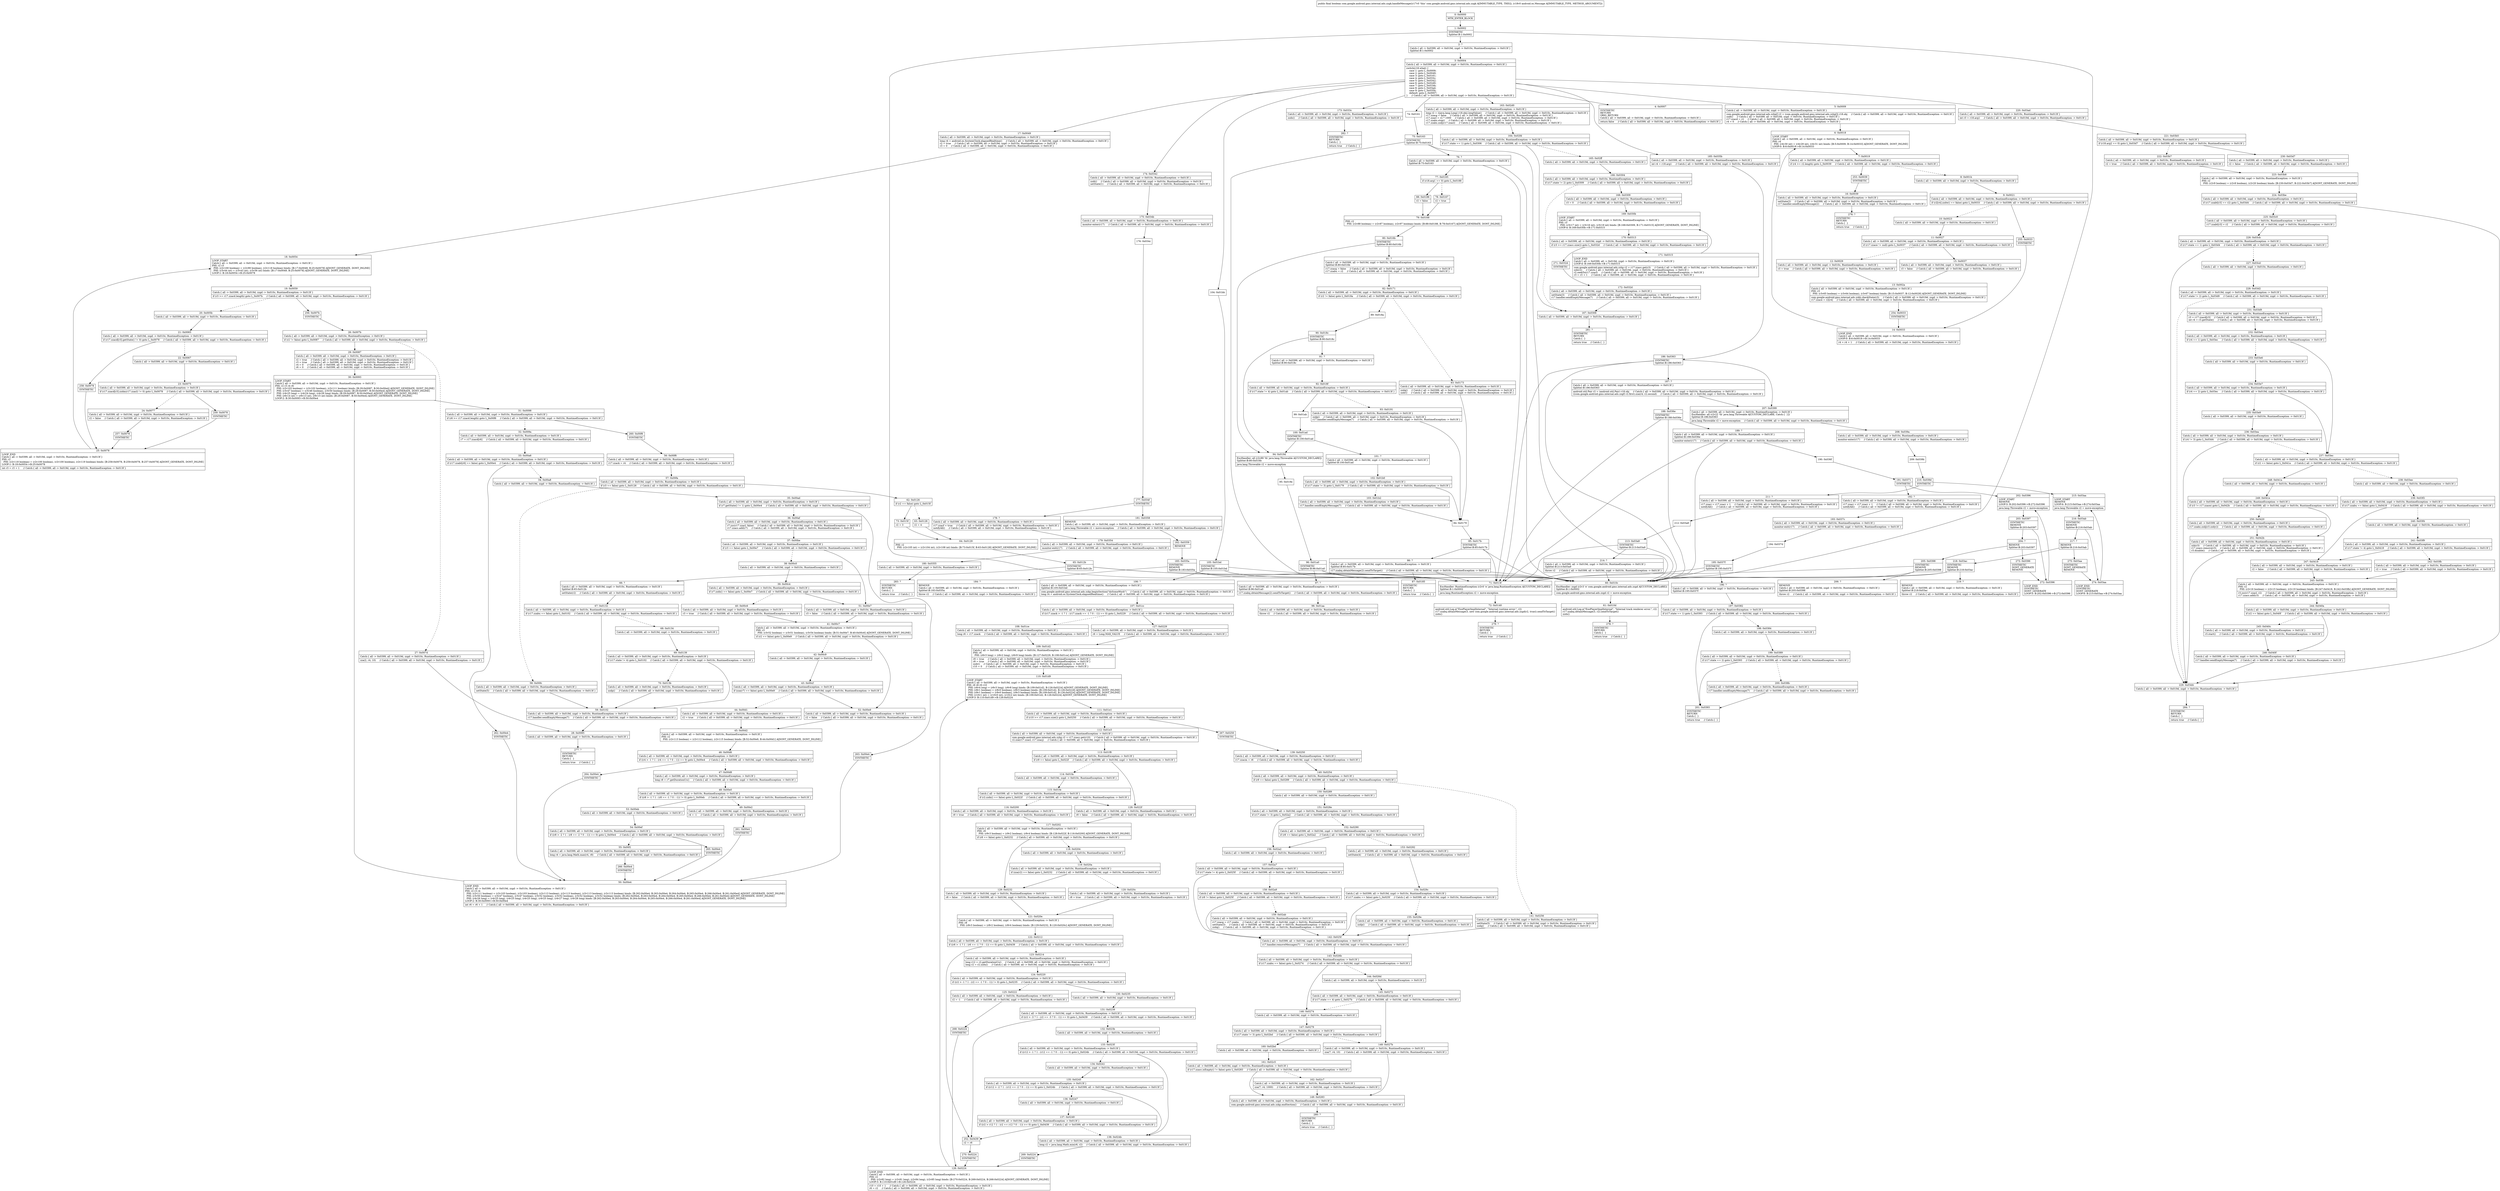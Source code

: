 digraph "CFG forcom.google.android.gms.internal.ads.zzgk.handleMessage(Landroid\/os\/Message;)Z" {
Node_0 [shape=record,label="{0\:\ 0x0000|MTH_ENTER_BLOCK\l}"];
Node_1 [shape=record,label="{1\:\ 0x0002|SYNTHETIC\lSplitter:B:1:0x0002\l}"];
Node_2 [shape=record,label="{2\:\ ?|Catch:\{ all \-\> 0x0399, all \-\> 0x019d, zzgd \-\> 0x010c, RuntimeException \-\> 0x013f \}\lSplitter:B:1:0x0002\l}"];
Node_3 [shape=record,label="{3\:\ 0x0004|Catch:\{ all \-\> 0x0399, all \-\> 0x019d, zzgd \-\> 0x010c, RuntimeException \-\> 0x013f \}\l|switch(r18.what) \{\l    case 1: goto L_0x0009;\l    case 2: goto L_0x0049;\l    case 3: goto L_0x0161;\l    case 4: goto L_0x033c;\l    case 5: goto L_0x0342;\l    case 6: goto L_0x02d0;\l    case 7: goto L_0x01bb;\l    case 8: goto L_0x03ad;\l    case 9: goto L_0x035b;\l    default: goto L_0x0007;\l\}     \/\/ Catch:\{ all \-\> 0x0399, all \-\> 0x019d, zzgd \-\> 0x010c, RuntimeException \-\> 0x013f \}\l}"];
Node_4 [shape=record,label="{4\:\ 0x0007|SYNTHETIC\lRETURN\lORIG_RETURN\lCatch:\{ all \-\> 0x0399, all \-\> 0x019d, zzgd \-\> 0x010c, RuntimeException \-\> 0x013f \}\l|return false     \/\/ Catch:\{ all \-\> 0x0399, all \-\> 0x019d, zzgd \-\> 0x010c, RuntimeException \-\> 0x013f \}\l}"];
Node_5 [shape=record,label="{5\:\ 0x0009|Catch:\{ all \-\> 0x0399, all \-\> 0x019d, zzgd \-\> 0x010c, RuntimeException \-\> 0x013f \}\l|com.google.android.gms.internal.ads.zzhp[] r2 = (com.google.android.gms.internal.ads.zzhp[]) r18.obj     \/\/ Catch:\{ all \-\> 0x0399, all \-\> 0x019d, zzgd \-\> 0x010c, RuntimeException \-\> 0x013f \}\lzzdt()     \/\/ Catch:\{ all \-\> 0x0399, all \-\> 0x019d, zzgd \-\> 0x010c, RuntimeException \-\> 0x013f \}\lr17.zzacd = r2     \/\/ Catch:\{ all \-\> 0x0399, all \-\> 0x019d, zzgd \-\> 0x010c, RuntimeException \-\> 0x013f \}\lr4 = 0     \/\/ Catch:\{ all \-\> 0x0399, all \-\> 0x019d, zzgd \-\> 0x010c, RuntimeException \-\> 0x013f \}\l}"];
Node_6 [shape=record,label="{6\:\ 0x0018|LOOP_START\lCatch:\{ all \-\> 0x0399, all \-\> 0x019d, zzgd \-\> 0x010c, RuntimeException \-\> 0x013f \}\lPHI: r4 \l  PHI: (r4v30 int) = (r4v29 int), (r4v31 int) binds: [B:5:0x0009, B:14:0x0033] A[DONT_GENERATE, DONT_INLINE]\lLOOP:0: B:6:0x0018\-\>B:14:0x0033\l}"];
Node_7 [shape=record,label="{7\:\ 0x0019|Catch:\{ all \-\> 0x0399, all \-\> 0x019d, zzgd \-\> 0x010c, RuntimeException \-\> 0x013f \}\l|if (r4 \>= r2.length) goto L_0x0039     \/\/ Catch:\{ all \-\> 0x0399, all \-\> 0x019d, zzgd \-\> 0x010c, RuntimeException \-\> 0x013f \}\l}"];
Node_8 [shape=record,label="{8\:\ 0x001b|Catch:\{ all \-\> 0x0399, all \-\> 0x019d, zzgd \-\> 0x010c, RuntimeException \-\> 0x013f \}\l}"];
Node_9 [shape=record,label="{9\:\ 0x0021|Catch:\{ all \-\> 0x0399, all \-\> 0x019d, zzgd \-\> 0x010c, RuntimeException \-\> 0x013f \}\l|if (r2[r4].zzdw() == false) goto L_0x0033     \/\/ Catch:\{ all \-\> 0x0399, all \-\> 0x019d, zzgd \-\> 0x010c, RuntimeException \-\> 0x013f \}\l}"];
Node_10 [shape=record,label="{10\:\ 0x0023|Catch:\{ all \-\> 0x0399, all \-\> 0x019d, zzgd \-\> 0x010c, RuntimeException \-\> 0x013f \}\l}"];
Node_11 [shape=record,label="{11\:\ 0x0027|Catch:\{ all \-\> 0x0399, all \-\> 0x019d, zzgd \-\> 0x010c, RuntimeException \-\> 0x013f \}\l|if (r17.zzace != null) goto L_0x0037     \/\/ Catch:\{ all \-\> 0x0399, all \-\> 0x019d, zzgd \-\> 0x010c, RuntimeException \-\> 0x013f \}\l}"];
Node_12 [shape=record,label="{12\:\ 0x0029|Catch:\{ all \-\> 0x0399, all \-\> 0x019d, zzgd \-\> 0x010c, RuntimeException \-\> 0x013f \}\l|r3 = true     \/\/ Catch:\{ all \-\> 0x0399, all \-\> 0x019d, zzgd \-\> 0x010c, RuntimeException \-\> 0x013f \}\l}"];
Node_13 [shape=record,label="{13\:\ 0x002a|Catch:\{ all \-\> 0x0399, all \-\> 0x019d, zzgd \-\> 0x010c, RuntimeException \-\> 0x013f \}\lPHI: r3 \l  PHI: (r3v65 boolean) = (r3v64 boolean), (r3v67 boolean) binds: [B:15:0x0037, B:12:0x0029] A[DONT_GENERATE, DONT_INLINE]\l|com.google.android.gms.internal.ads.zzkh.checkState(r3)     \/\/ Catch:\{ all \-\> 0x0399, all \-\> 0x019d, zzgd \-\> 0x010c, RuntimeException \-\> 0x013f \}\lr17.zzace = r2[r4]     \/\/ Catch:\{ all \-\> 0x0399, all \-\> 0x019d, zzgd \-\> 0x010c, RuntimeException \-\> 0x013f \}\l}"];
Node_14 [shape=record,label="{14\:\ 0x0033|LOOP_END\lCatch:\{ all \-\> 0x0399, all \-\> 0x019d, zzgd \-\> 0x010c, RuntimeException \-\> 0x013f \}\lLOOP:0: B:6:0x0018\-\>B:14:0x0033\l|r4 = r4 + 1     \/\/ Catch:\{ all \-\> 0x0399, all \-\> 0x019d, zzgd \-\> 0x010c, RuntimeException \-\> 0x013f \}\l}"];
Node_15 [shape=record,label="{15\:\ 0x0037|Catch:\{ all \-\> 0x0399, all \-\> 0x019d, zzgd \-\> 0x010c, RuntimeException \-\> 0x013f \}\l|r3 = false     \/\/ Catch:\{ all \-\> 0x0399, all \-\> 0x019d, zzgd \-\> 0x010c, RuntimeException \-\> 0x013f \}\l}"];
Node_16 [shape=record,label="{16\:\ 0x0039|Catch:\{ all \-\> 0x0399, all \-\> 0x019d, zzgd \-\> 0x010c, RuntimeException \-\> 0x013f \}\l|setState(2)     \/\/ Catch:\{ all \-\> 0x0399, all \-\> 0x019d, zzgd \-\> 0x010c, RuntimeException \-\> 0x013f \}\lr17.handler.sendEmptyMessage(2)     \/\/ Catch:\{ all \-\> 0x0399, all \-\> 0x019d, zzgd \-\> 0x010c, RuntimeException \-\> 0x013f \}\l}"];
Node_17 [shape=record,label="{17\:\ 0x0049|Catch:\{ all \-\> 0x0399, all \-\> 0x019d, zzgd \-\> 0x010c, RuntimeException \-\> 0x013f \}\l|long r4 = android.os.SystemClock.elapsedRealtime()     \/\/ Catch:\{ all \-\> 0x0399, all \-\> 0x019d, zzgd \-\> 0x010c, RuntimeException \-\> 0x013f \}\lr2 = true     \/\/ Catch:\{ all \-\> 0x0399, all \-\> 0x019d, zzgd \-\> 0x010c, RuntimeException \-\> 0x013f \}\lr3 = 0     \/\/ Catch:\{ all \-\> 0x0399, all \-\> 0x019d, zzgd \-\> 0x010c, RuntimeException \-\> 0x013f \}\l}"];
Node_18 [shape=record,label="{18\:\ 0x0054|LOOP_START\lCatch:\{ all \-\> 0x0399, all \-\> 0x019d, zzgd \-\> 0x010c, RuntimeException \-\> 0x013f \}\lPHI: r2 r3 \l  PHI: (r2v100 boolean) = (r2v99 boolean), (r2v118 boolean) binds: [B:17:0x0049, B:25:0x0078] A[DONT_GENERATE, DONT_INLINE]\l  PHI: (r3v44 int) = (r3v43 int), (r3v56 int) binds: [B:17:0x0049, B:25:0x0078] A[DONT_GENERATE, DONT_INLINE]\lLOOP:1: B:18:0x0054\-\>B:25:0x0078\l}"];
Node_19 [shape=record,label="{19\:\ 0x0059|Catch:\{ all \-\> 0x0399, all \-\> 0x019d, zzgd \-\> 0x010c, RuntimeException \-\> 0x013f \}\l|if (r3 \>= r17.zzacd.length) goto L_0x007b     \/\/ Catch:\{ all \-\> 0x0399, all \-\> 0x019d, zzgd \-\> 0x010c, RuntimeException \-\> 0x013f \}\l}"];
Node_20 [shape=record,label="{20\:\ 0x005b|Catch:\{ all \-\> 0x0399, all \-\> 0x019d, zzgd \-\> 0x010c, RuntimeException \-\> 0x013f \}\l}"];
Node_21 [shape=record,label="{21\:\ 0x0065|Catch:\{ all \-\> 0x0399, all \-\> 0x019d, zzgd \-\> 0x010c, RuntimeException \-\> 0x013f \}\l|if (r17.zzacd[r3].getState() != 0) goto L_0x0078     \/\/ Catch:\{ all \-\> 0x0399, all \-\> 0x019d, zzgd \-\> 0x010c, RuntimeException \-\> 0x013f \}\l}"];
Node_22 [shape=record,label="{22\:\ 0x0067|Catch:\{ all \-\> 0x0399, all \-\> 0x019d, zzgd \-\> 0x010c, RuntimeException \-\> 0x013f \}\l}"];
Node_23 [shape=record,label="{23\:\ 0x0075|Catch:\{ all \-\> 0x0399, all \-\> 0x019d, zzgd \-\> 0x010c, RuntimeException \-\> 0x013f \}\l|if (r17.zzacd[r3].zzdm(r17.zzacl) != 0) goto L_0x0078     \/\/ Catch:\{ all \-\> 0x0399, all \-\> 0x019d, zzgd \-\> 0x010c, RuntimeException \-\> 0x013f \}\l}"];
Node_24 [shape=record,label="{24\:\ 0x0077|Catch:\{ all \-\> 0x0399, all \-\> 0x019d, zzgd \-\> 0x010c, RuntimeException \-\> 0x013f \}\l|r2 = false     \/\/ Catch:\{ all \-\> 0x0399, all \-\> 0x019d, zzgd \-\> 0x010c, RuntimeException \-\> 0x013f \}\l}"];
Node_25 [shape=record,label="{25\:\ 0x0078|LOOP_END\lCatch:\{ all \-\> 0x0399, all \-\> 0x019d, zzgd \-\> 0x010c, RuntimeException \-\> 0x013f \}\lPHI: r2 \l  PHI: (r2v118 boolean) = (r2v100 boolean), (r2v100 boolean), (r2v119 boolean) binds: [B:258:0x0078, B:259:0x0078, B:257:0x0078] A[DONT_GENERATE, DONT_INLINE]\lLOOP:1: B:18:0x0054\-\>B:25:0x0078\l|int r3 = r3 + 1     \/\/ Catch:\{ all \-\> 0x0399, all \-\> 0x019d, zzgd \-\> 0x010c, RuntimeException \-\> 0x013f \}\l}"];
Node_26 [shape=record,label="{26\:\ 0x007b|Catch:\{ all \-\> 0x0399, all \-\> 0x019d, zzgd \-\> 0x010c, RuntimeException \-\> 0x013f \}\l|if (r2 != false) goto L_0x0087     \/\/ Catch:\{ all \-\> 0x0399, all \-\> 0x019d, zzgd \-\> 0x010c, RuntimeException \-\> 0x013f \}\l}"];
Node_27 [shape=record,label="{27\:\ 0x007d|Catch:\{ all \-\> 0x0399, all \-\> 0x019d, zzgd \-\> 0x010c, RuntimeException \-\> 0x013f \}\l|zza(2, r4, 10)     \/\/ Catch:\{ all \-\> 0x0399, all \-\> 0x019d, zzgd \-\> 0x010c, RuntimeException \-\> 0x013f \}\l}"];
Node_28 [shape=record,label="{28\:\ 0x0085|Catch:\{ all \-\> 0x0399, all \-\> 0x019d, zzgd \-\> 0x010c, RuntimeException \-\> 0x013f \}\l}"];
Node_29 [shape=record,label="{29\:\ 0x0087|Catch:\{ all \-\> 0x0399, all \-\> 0x019d, zzgd \-\> 0x010c, RuntimeException \-\> 0x013f \}\l|r2 = true     \/\/ Catch:\{ all \-\> 0x0399, all \-\> 0x019d, zzgd \-\> 0x010c, RuntimeException \-\> 0x013f \}\lr3 = true     \/\/ Catch:\{ all \-\> 0x0399, all \-\> 0x019d, zzgd \-\> 0x010c, RuntimeException \-\> 0x013f \}\lr4 = 0     \/\/ Catch:\{ all \-\> 0x0399, all \-\> 0x019d, zzgd \-\> 0x010c, RuntimeException \-\> 0x013f \}\lr6 = 0     \/\/ Catch:\{ all \-\> 0x0399, all \-\> 0x019d, zzgd \-\> 0x010c, RuntimeException \-\> 0x013f \}\l}"];
Node_30 [shape=record,label="{30\:\ 0x0093|LOOP_START\lCatch:\{ all \-\> 0x0399, all \-\> 0x019d, zzgd \-\> 0x010c, RuntimeException \-\> 0x013f \}\lPHI: r2 r3 r4 r6 \l  PHI: (r2v103 boolean) = (r2v102 boolean), (r2v111 boolean) binds: [B:29:0x0087, B:50:0x00e4] A[DONT_GENERATE, DONT_INLINE]\l  PHI: (r3v47 boolean) = (r3v46 boolean), (r3v50 boolean) binds: [B:29:0x0087, B:50:0x00e4] A[DONT_GENERATE, DONT_INLINE]\l  PHI: (r4v25 long) = (r4v24 long), (r4v26 long) binds: [B:29:0x0087, B:50:0x00e4] A[DONT_GENERATE, DONT_INLINE]\l  PHI: (r6v14 int) = (r6v13 int), (r6v15 int) binds: [B:29:0x0087, B:50:0x00e4] A[DONT_GENERATE, DONT_INLINE]\lLOOP:2: B:30:0x0093\-\>B:50:0x00e4\l}"];
Node_31 [shape=record,label="{31\:\ 0x0098|Catch:\{ all \-\> 0x0399, all \-\> 0x019d, zzgd \-\> 0x010c, RuntimeException \-\> 0x013f \}\l|if (r6 \>= r17.zzacd.length) goto L_0x00f6     \/\/ Catch:\{ all \-\> 0x0399, all \-\> 0x019d, zzgd \-\> 0x010c, RuntimeException \-\> 0x013f \}\l}"];
Node_32 [shape=record,label="{32\:\ 0x009a|Catch:\{ all \-\> 0x0399, all \-\> 0x019d, zzgd \-\> 0x010c, RuntimeException \-\> 0x013f \}\l|r7 = r17.zzacd[r6]     \/\/ Catch:\{ all \-\> 0x0399, all \-\> 0x019d, zzgd \-\> 0x010c, RuntimeException \-\> 0x013f \}\l}"];
Node_33 [shape=record,label="{33\:\ 0x00a6|Catch:\{ all \-\> 0x0399, all \-\> 0x019d, zzgd \-\> 0x010c, RuntimeException \-\> 0x013f \}\l|if (r17.zzabt[r6] == false) goto L_0x00e4     \/\/ Catch:\{ all \-\> 0x0399, all \-\> 0x019d, zzgd \-\> 0x010c, RuntimeException \-\> 0x013f \}\l}"];
Node_34 [shape=record,label="{34\:\ 0x00a8|Catch:\{ all \-\> 0x0399, all \-\> 0x019d, zzgd \-\> 0x010c, RuntimeException \-\> 0x013f \}\l}"];
Node_35 [shape=record,label="{35\:\ 0x00ad|Catch:\{ all \-\> 0x0399, all \-\> 0x019d, zzgd \-\> 0x010c, RuntimeException \-\> 0x013f \}\l|if (r7.getState() != 1) goto L_0x00e4     \/\/ Catch:\{ all \-\> 0x0399, all \-\> 0x019d, zzgd \-\> 0x010c, RuntimeException \-\> 0x013f \}\l}"];
Node_36 [shape=record,label="{36\:\ 0x00af|Catch:\{ all \-\> 0x0399, all \-\> 0x019d, zzgd \-\> 0x010c, RuntimeException \-\> 0x013f \}\l|r7.zzc(r17.zzacl, false)     \/\/ Catch:\{ all \-\> 0x0399, all \-\> 0x019d, zzgd \-\> 0x010c, RuntimeException \-\> 0x013f \}\lr17.zzacc.add(r7)     \/\/ Catch:\{ all \-\> 0x0399, all \-\> 0x019d, zzgd \-\> 0x010c, RuntimeException \-\> 0x013f \}\l}"];
Node_37 [shape=record,label="{37\:\ 0x00be|Catch:\{ all \-\> 0x0399, all \-\> 0x019d, zzgd \-\> 0x010c, RuntimeException \-\> 0x013f \}\l|if (r3 == false) goto L_0x00e7     \/\/ Catch:\{ all \-\> 0x0399, all \-\> 0x019d, zzgd \-\> 0x010c, RuntimeException \-\> 0x013f \}\l}"];
Node_38 [shape=record,label="{38\:\ 0x00c0|Catch:\{ all \-\> 0x0399, all \-\> 0x019d, zzgd \-\> 0x010c, RuntimeException \-\> 0x013f \}\l}"];
Node_39 [shape=record,label="{39\:\ 0x00c4|Catch:\{ all \-\> 0x0399, all \-\> 0x019d, zzgd \-\> 0x010c, RuntimeException \-\> 0x013f \}\l|if (r7.zzdx() == false) goto L_0x00e7     \/\/ Catch:\{ all \-\> 0x0399, all \-\> 0x019d, zzgd \-\> 0x010c, RuntimeException \-\> 0x013f \}\l}"];
Node_40 [shape=record,label="{40\:\ 0x00c6|Catch:\{ all \-\> 0x0399, all \-\> 0x019d, zzgd \-\> 0x010c, RuntimeException \-\> 0x013f \}\l|r3 = true     \/\/ Catch:\{ all \-\> 0x0399, all \-\> 0x019d, zzgd \-\> 0x010c, RuntimeException \-\> 0x013f \}\l}"];
Node_41 [shape=record,label="{41\:\ 0x00c7|Catch:\{ all \-\> 0x0399, all \-\> 0x019d, zzgd \-\> 0x010c, RuntimeException \-\> 0x013f \}\lPHI: r3 \l  PHI: (r3v52 boolean) = (r3v51 boolean), (r3v54 boolean) binds: [B:51:0x00e7, B:40:0x00c6] A[DONT_GENERATE, DONT_INLINE]\l|if (r2 == false) goto L_0x00e9     \/\/ Catch:\{ all \-\> 0x0399, all \-\> 0x019d, zzgd \-\> 0x010c, RuntimeException \-\> 0x013f \}\l}"];
Node_42 [shape=record,label="{42\:\ 0x00c9|Catch:\{ all \-\> 0x0399, all \-\> 0x019d, zzgd \-\> 0x010c, RuntimeException \-\> 0x013f \}\l}"];
Node_43 [shape=record,label="{43\:\ 0x00cf|Catch:\{ all \-\> 0x0399, all \-\> 0x019d, zzgd \-\> 0x010c, RuntimeException \-\> 0x013f \}\l|if (zza(r7) == false) goto L_0x00e9     \/\/ Catch:\{ all \-\> 0x0399, all \-\> 0x019d, zzgd \-\> 0x010c, RuntimeException \-\> 0x013f \}\l}"];
Node_44 [shape=record,label="{44\:\ 0x00d1|Catch:\{ all \-\> 0x0399, all \-\> 0x019d, zzgd \-\> 0x010c, RuntimeException \-\> 0x013f \}\l|r2 = true     \/\/ Catch:\{ all \-\> 0x0399, all \-\> 0x019d, zzgd \-\> 0x010c, RuntimeException \-\> 0x013f \}\l}"];
Node_45 [shape=record,label="{45\:\ 0x00d2|Catch:\{ all \-\> 0x0399, all \-\> 0x019d, zzgd \-\> 0x010c, RuntimeException \-\> 0x013f \}\lPHI: r2 \l  PHI: (r2v113 boolean) = (r2v112 boolean), (r2v115 boolean) binds: [B:52:0x00e9, B:44:0x00d1] A[DONT_GENERATE, DONT_INLINE]\l}"];
Node_46 [shape=record,label="{46\:\ 0x00d6|Catch:\{ all \-\> 0x0399, all \-\> 0x019d, zzgd \-\> 0x010c, RuntimeException \-\> 0x013f \}\l|if ((r4 \> \-1 ? 1 : (r4 == \-1 ? 0 : \-1)) == 0) goto L_0x00e4     \/\/ Catch:\{ all \-\> 0x0399, all \-\> 0x019d, zzgd \-\> 0x010c, RuntimeException \-\> 0x013f \}\l}"];
Node_47 [shape=record,label="{47\:\ 0x00d8|Catch:\{ all \-\> 0x0399, all \-\> 0x019d, zzgd \-\> 0x010c, RuntimeException \-\> 0x013f \}\l|long r8 = r7.getDurationUs()     \/\/ Catch:\{ all \-\> 0x0399, all \-\> 0x019d, zzgd \-\> 0x010c, RuntimeException \-\> 0x013f \}\l}"];
Node_48 [shape=record,label="{48\:\ 0x00e0|Catch:\{ all \-\> 0x0399, all \-\> 0x019d, zzgd \-\> 0x010c, RuntimeException \-\> 0x013f \}\l|if ((r8 \> \-1 ? 1 : (r8 == \-1 ? 0 : \-1)) != 0) goto L_0x00eb     \/\/ Catch:\{ all \-\> 0x0399, all \-\> 0x019d, zzgd \-\> 0x010c, RuntimeException \-\> 0x013f \}\l}"];
Node_49 [shape=record,label="{49\:\ 0x00e2|Catch:\{ all \-\> 0x0399, all \-\> 0x019d, zzgd \-\> 0x010c, RuntimeException \-\> 0x013f \}\l|r4 = \-1     \/\/ Catch:\{ all \-\> 0x0399, all \-\> 0x019d, zzgd \-\> 0x010c, RuntimeException \-\> 0x013f \}\l}"];
Node_50 [shape=record,label="{50\:\ 0x00e4|LOOP_END\lCatch:\{ all \-\> 0x0399, all \-\> 0x019d, zzgd \-\> 0x010c, RuntimeException \-\> 0x013f \}\lPHI: r2 r3 r4 \l  PHI: (r2v111 boolean) = (r2v103 boolean), (r2v103 boolean), (r2v113 boolean), (r2v113 boolean), (r2v113 boolean), (r2v113 boolean) binds: [B:262:0x00e4, B:263:0x00e4, B:264:0x00e4, B:265:0x00e4, B:266:0x00e4, B:261:0x00e4] A[DONT_GENERATE, DONT_INLINE]\l  PHI: (r3v50 boolean) = (r3v47 boolean), (r3v47 boolean), (r3v52 boolean), (r3v52 boolean), (r3v52 boolean), (r3v52 boolean) binds: [B:262:0x00e4, B:263:0x00e4, B:264:0x00e4, B:265:0x00e4, B:266:0x00e4, B:261:0x00e4] A[DONT_GENERATE, DONT_INLINE]\l  PHI: (r4v26 long) = (r4v25 long), (r4v25 long), (r4v25 long), (r4v25 long), (r4v27 long), (r4v28 long) binds: [B:262:0x00e4, B:263:0x00e4, B:264:0x00e4, B:265:0x00e4, B:266:0x00e4, B:261:0x00e4] A[DONT_GENERATE, DONT_INLINE]\lLOOP:2: B:30:0x0093\-\>B:50:0x00e4\l|int r6 = r6 + 1     \/\/ Catch:\{ all \-\> 0x0399, all \-\> 0x019d, zzgd \-\> 0x010c, RuntimeException \-\> 0x013f \}\l}"];
Node_51 [shape=record,label="{51\:\ 0x00e7|Catch:\{ all \-\> 0x0399, all \-\> 0x019d, zzgd \-\> 0x010c, RuntimeException \-\> 0x013f \}\l|r3 = false     \/\/ Catch:\{ all \-\> 0x0399, all \-\> 0x019d, zzgd \-\> 0x010c, RuntimeException \-\> 0x013f \}\l}"];
Node_52 [shape=record,label="{52\:\ 0x00e9|Catch:\{ all \-\> 0x0399, all \-\> 0x019d, zzgd \-\> 0x010c, RuntimeException \-\> 0x013f \}\l|r2 = false     \/\/ Catch:\{ all \-\> 0x0399, all \-\> 0x019d, zzgd \-\> 0x010c, RuntimeException \-\> 0x013f \}\l}"];
Node_53 [shape=record,label="{53\:\ 0x00eb|Catch:\{ all \-\> 0x0399, all \-\> 0x019d, zzgd \-\> 0x010c, RuntimeException \-\> 0x013f \}\l}"];
Node_54 [shape=record,label="{54\:\ 0x00ef|Catch:\{ all \-\> 0x0399, all \-\> 0x019d, zzgd \-\> 0x010c, RuntimeException \-\> 0x013f \}\l|if ((r8 \> \-2 ? 1 : (r8 == \-2 ? 0 : \-1)) == 0) goto L_0x00e4     \/\/ Catch:\{ all \-\> 0x0399, all \-\> 0x019d, zzgd \-\> 0x010c, RuntimeException \-\> 0x013f \}\l}"];
Node_55 [shape=record,label="{55\:\ 0x00f1|Catch:\{ all \-\> 0x0399, all \-\> 0x019d, zzgd \-\> 0x010c, RuntimeException \-\> 0x013f \}\l|long r4 = java.lang.Math.max(r4, r8)     \/\/ Catch:\{ all \-\> 0x0399, all \-\> 0x019d, zzgd \-\> 0x010c, RuntimeException \-\> 0x013f \}\l}"];
Node_56 [shape=record,label="{56\:\ 0x00f6|Catch:\{ all \-\> 0x0399, all \-\> 0x019d, zzgd \-\> 0x010c, RuntimeException \-\> 0x013f \}\l|r17.zzack = r4     \/\/ Catch:\{ all \-\> 0x0399, all \-\> 0x019d, zzgd \-\> 0x010c, RuntimeException \-\> 0x013f \}\l}"];
Node_57 [shape=record,label="{57\:\ 0x00fa|Catch:\{ all \-\> 0x0399, all \-\> 0x019d, zzgd \-\> 0x010c, RuntimeException \-\> 0x013f \}\l|if (r3 == false) goto L_0x0126     \/\/ Catch:\{ all \-\> 0x0399, all \-\> 0x019d, zzgd \-\> 0x010c, RuntimeException \-\> 0x013f \}\l}"];
Node_58 [shape=record,label="{58\:\ 0x00fc|Catch:\{ all \-\> 0x0399, all \-\> 0x019d, zzgd \-\> 0x010c, RuntimeException \-\> 0x013f \}\l|setState(5)     \/\/ Catch:\{ all \-\> 0x0399, all \-\> 0x019d, zzgd \-\> 0x010c, RuntimeException \-\> 0x013f \}\l}"];
Node_59 [shape=record,label="{59\:\ 0x0102|Catch:\{ all \-\> 0x0399, all \-\> 0x019d, zzgd \-\> 0x010c, RuntimeException \-\> 0x013f \}\l|r17.handler.sendEmptyMessage(7)     \/\/ Catch:\{ all \-\> 0x0399, all \-\> 0x019d, zzgd \-\> 0x010c, RuntimeException \-\> 0x013f \}\l}"];
Node_60 [shape=record,label="{60\:\ 0x010c|ExcHandler: zzgd (r2v3 'e' com.google.android.gms.internal.ads.zzgd A[CUSTOM_DECLARE])\lSplitter:B:1:0x0002\l|com.google.android.gms.internal.ads.zzgd r2 = move\-exception\l}"];
Node_61 [shape=record,label="{61\:\ 0x010d|android.util.Log.e(\"ExoPlayerImplInternal\", \"Internal track renderer error.\", r2)\lr17.zzabq.obtainMessage(3, r2).sendToTarget()\lzzds()\l}"];
Node_62 [shape=record,label="{62\:\ 0x0126|if (r2 == false) goto L_0x015f\l}"];
Node_63 [shape=record,label="{63\:\ 0x0128|r2 = 4\l}"];
Node_64 [shape=record,label="{64\:\ 0x0129|PHI: r2 \l  PHI: (r2v105 int) = (r2v104 int), (r2v108 int) binds: [B:73:0x015f, B:63:0x0128] A[DONT_GENERATE, DONT_INLINE]\l}"];
Node_65 [shape=record,label="{65\:\ 0x012b|SYNTHETIC\lSplitter:B:65:0x012b\l}"];
Node_66 [shape=record,label="{66\:\ ?|Catch:\{ all \-\> 0x0399, all \-\> 0x019d, zzgd \-\> 0x010c, RuntimeException \-\> 0x013f \}\lSplitter:B:65:0x012b\l|setState(r2)     \/\/ Catch:\{ all \-\> 0x0399, all \-\> 0x019d, zzgd \-\> 0x010c, RuntimeException \-\> 0x013f \}\l}"];
Node_67 [shape=record,label="{67\:\ 0x0132|Catch:\{ all \-\> 0x0399, all \-\> 0x019d, zzgd \-\> 0x010c, RuntimeException \-\> 0x013f \}\l|if (r17.zzabu == false) goto L_0x0102     \/\/ Catch:\{ all \-\> 0x0399, all \-\> 0x019d, zzgd \-\> 0x010c, RuntimeException \-\> 0x013f \}\l}"];
Node_68 [shape=record,label="{68\:\ 0x0134|Catch:\{ all \-\> 0x0399, all \-\> 0x019d, zzgd \-\> 0x010c, RuntimeException \-\> 0x013f \}\l}"];
Node_69 [shape=record,label="{69\:\ 0x0139|Catch:\{ all \-\> 0x0399, all \-\> 0x019d, zzgd \-\> 0x010c, RuntimeException \-\> 0x013f \}\l|if (r17.state != 4) goto L_0x0102     \/\/ Catch:\{ all \-\> 0x0399, all \-\> 0x019d, zzgd \-\> 0x010c, RuntimeException \-\> 0x013f \}\l}"];
Node_70 [shape=record,label="{70\:\ 0x013b|Catch:\{ all \-\> 0x0399, all \-\> 0x019d, zzgd \-\> 0x010c, RuntimeException \-\> 0x013f \}\l|zzdp()     \/\/ Catch:\{ all \-\> 0x0399, all \-\> 0x019d, zzgd \-\> 0x010c, RuntimeException \-\> 0x013f \}\l}"];
Node_71 [shape=record,label="{71\:\ 0x013f|ExcHandler: RuntimeException (r2v0 'e' java.lang.RuntimeException A[CUSTOM_DECLARE])\lSplitter:B:1:0x0002\l|java.lang.RuntimeException r2 = move\-exception\l}"];
Node_72 [shape=record,label="{72\:\ 0x0140|android.util.Log.e(\"ExoPlayerImplInternal\", \"Internal runtime error.\", r2)\lr17.zzabq.obtainMessage(3, new com.google.android.gms.internal.ads.zzgd(r2, true)).sendToTarget()\lzzds()\l}"];
Node_73 [shape=record,label="{73\:\ 0x015f|r2 = 3\l}"];
Node_74 [shape=record,label="{74\:\ 0x0161}"];
Node_75 [shape=record,label="{75\:\ 0x0163|SYNTHETIC\lSplitter:B:75:0x0163\l}"];
Node_76 [shape=record,label="{76\:\ ?|Catch:\{ all \-\> 0x0399, all \-\> 0x019d, zzgd \-\> 0x010c, RuntimeException \-\> 0x013f \}\lSplitter:B:75:0x0163\l}"];
Node_77 [shape=record,label="{77\:\ 0x0165|if (r18.arg1 == 0) goto L_0x0188\l}"];
Node_78 [shape=record,label="{78\:\ 0x0167|r2 = true\l}"];
Node_79 [shape=record,label="{79\:\ 0x0168|PHI: r2 \l  PHI: (r2v88 boolean) = (r2v87 boolean), (r2v97 boolean) binds: [B:88:0x0188, B:78:0x0167] A[DONT_GENERATE, DONT_INLINE]\l}"];
Node_80 [shape=record,label="{80\:\ 0x016b|SYNTHETIC\lSplitter:B:80:0x016b\l}"];
Node_81 [shape=record,label="{81\:\ ?|Catch:\{ all \-\> 0x0399, all \-\> 0x019d, zzgd \-\> 0x010c, RuntimeException \-\> 0x013f \}\lSplitter:B:80:0x016b\l|r17.zzacg = false     \/\/ Catch:\{ all \-\> 0x0399, all \-\> 0x019d, zzgd \-\> 0x010c, RuntimeException \-\> 0x013f \}\lr17.zzabu = r2     \/\/ Catch:\{ all \-\> 0x0399, all \-\> 0x019d, zzgd \-\> 0x010c, RuntimeException \-\> 0x013f \}\l}"];
Node_82 [shape=record,label="{82\:\ 0x0171|Catch:\{ all \-\> 0x0399, all \-\> 0x019d, zzgd \-\> 0x010c, RuntimeException \-\> 0x013f \}\l|if (r2 != false) goto L_0x018a     \/\/ Catch:\{ all \-\> 0x0399, all \-\> 0x019d, zzgd \-\> 0x010c, RuntimeException \-\> 0x013f \}\l}"];
Node_83 [shape=record,label="{83\:\ 0x0173|Catch:\{ all \-\> 0x0399, all \-\> 0x019d, zzgd \-\> 0x010c, RuntimeException \-\> 0x013f \}\l|zzdq()     \/\/ Catch:\{ all \-\> 0x0399, all \-\> 0x019d, zzgd \-\> 0x010c, RuntimeException \-\> 0x013f \}\lzzdr()     \/\/ Catch:\{ all \-\> 0x0399, all \-\> 0x019d, zzgd \-\> 0x010c, RuntimeException \-\> 0x013f \}\l}"];
Node_84 [shape=record,label="{84\:\ 0x0179}"];
Node_85 [shape=record,label="{85\:\ 0x017b|SYNTHETIC\lSplitter:B:85:0x017b\l}"];
Node_86 [shape=record,label="{86\:\ ?|Catch:\{ all \-\> 0x0399, all \-\> 0x019d, zzgd \-\> 0x010c, RuntimeException \-\> 0x013f \}\lSplitter:B:85:0x017b\l|r17.zzabq.obtainMessage(2).sendToTarget()     \/\/ Catch:\{ all \-\> 0x0399, all \-\> 0x019d, zzgd \-\> 0x010c, RuntimeException \-\> 0x013f \}\l}"];
Node_87 [shape=record,label="{87\:\ 0x0185|SYNTHETIC\lRETURN\lCatch:\{  \}\l|return true     \/\/ Catch:\{  \}\l}"];
Node_88 [shape=record,label="{88\:\ 0x0188|r2 = false\l}"];
Node_89 [shape=record,label="{89\:\ 0x018a}"];
Node_90 [shape=record,label="{90\:\ 0x018c|SYNTHETIC\lSplitter:B:90:0x018c\l}"];
Node_91 [shape=record,label="{91\:\ ?|Catch:\{ all \-\> 0x0399, all \-\> 0x019d, zzgd \-\> 0x010c, RuntimeException \-\> 0x013f \}\lSplitter:B:90:0x018c\l}"];
Node_92 [shape=record,label="{92\:\ 0x018f|Catch:\{ all \-\> 0x0399, all \-\> 0x019d, zzgd \-\> 0x010c, RuntimeException \-\> 0x013f \}\l|if (r17.state != 4) goto L_0x01ab     \/\/ Catch:\{ all \-\> 0x0399, all \-\> 0x019d, zzgd \-\> 0x010c, RuntimeException \-\> 0x013f \}\l}"];
Node_93 [shape=record,label="{93\:\ 0x0191|Catch:\{ all \-\> 0x0399, all \-\> 0x019d, zzgd \-\> 0x010c, RuntimeException \-\> 0x013f \}\l|zzdp()     \/\/ Catch:\{ all \-\> 0x0399, all \-\> 0x019d, zzgd \-\> 0x010c, RuntimeException \-\> 0x013f \}\lr17.handler.sendEmptyMessage(7)     \/\/ Catch:\{ all \-\> 0x0399, all \-\> 0x019d, zzgd \-\> 0x010c, RuntimeException \-\> 0x013f \}\l}"];
Node_94 [shape=record,label="{94\:\ 0x019d|ExcHandler: all (r2v89 'th' java.lang.Throwable A[CUSTOM_DECLARE])\lSplitter:B:80:0x016b\l|java.lang.Throwable r2 = move\-exception\l}"];
Node_95 [shape=record,label="{95\:\ 0x019e}"];
Node_96 [shape=record,label="{96\:\ 0x01a0|SYNTHETIC\lSplitter:B:96:0x01a0\l}"];
Node_97 [shape=record,label="{97\:\ ?|Catch:\{ all \-\> 0x0399, all \-\> 0x019d, zzgd \-\> 0x010c, RuntimeException \-\> 0x013f \}\lSplitter:B:96:0x01a0\l|r17.zzabq.obtainMessage(2).sendToTarget()     \/\/ Catch:\{ all \-\> 0x0399, all \-\> 0x019d, zzgd \-\> 0x010c, RuntimeException \-\> 0x013f \}\l}"];
Node_98 [shape=record,label="{98\:\ 0x01aa|Catch:\{ all \-\> 0x0399, all \-\> 0x019d, zzgd \-\> 0x010c, RuntimeException \-\> 0x013f \}\l|throw r2     \/\/ Catch:\{ all \-\> 0x0399, all \-\> 0x019d, zzgd \-\> 0x010c, RuntimeException \-\> 0x013f \}\l}"];
Node_99 [shape=record,label="{99\:\ 0x01ab}"];
Node_100 [shape=record,label="{100\:\ 0x01ad|SYNTHETIC\lSplitter:B:100:0x01ad\l}"];
Node_101 [shape=record,label="{101\:\ ?|Catch:\{ all \-\> 0x0399, all \-\> 0x019d, zzgd \-\> 0x010c, RuntimeException \-\> 0x013f \}\lSplitter:B:100:0x01ad\l}"];
Node_102 [shape=record,label="{102\:\ 0x01b0|Catch:\{ all \-\> 0x0399, all \-\> 0x019d, zzgd \-\> 0x010c, RuntimeException \-\> 0x013f \}\l|if (r17.state != 3) goto L_0x0179     \/\/ Catch:\{ all \-\> 0x0399, all \-\> 0x019d, zzgd \-\> 0x010c, RuntimeException \-\> 0x013f \}\l}"];
Node_103 [shape=record,label="{103\:\ 0x01b2|Catch:\{ all \-\> 0x0399, all \-\> 0x019d, zzgd \-\> 0x010c, RuntimeException \-\> 0x013f \}\l|r17.handler.sendEmptyMessage(7)     \/\/ Catch:\{ all \-\> 0x0399, all \-\> 0x019d, zzgd \-\> 0x010c, RuntimeException \-\> 0x013f \}\l}"];
Node_104 [shape=record,label="{104\:\ 0x01bb}"];
Node_105 [shape=record,label="{105\:\ 0x01bd|SYNTHETIC\lSplitter:B:105:0x01bd\l}"];
Node_106 [shape=record,label="{106\:\ ?|Catch:\{ all \-\> 0x0399, all \-\> 0x019d, zzgd \-\> 0x010c, RuntimeException \-\> 0x013f \}\lSplitter:B:105:0x01bd\l|com.google.android.gms.internal.ads.zzkp.beginSection(\"doSomeWork\")     \/\/ Catch:\{ all \-\> 0x0399, all \-\> 0x019d, zzgd \-\> 0x010c, RuntimeException \-\> 0x013f \}\llong r4 = android.os.SystemClock.elapsedRealtime()     \/\/ Catch:\{ all \-\> 0x0399, all \-\> 0x019d, zzgd \-\> 0x010c, RuntimeException \-\> 0x013f \}\l}"];
Node_107 [shape=record,label="{107\:\ 0x01cc|Catch:\{ all \-\> 0x0399, all \-\> 0x019d, zzgd \-\> 0x010c, RuntimeException \-\> 0x013f \}\l|if ((r17.zzack \> \-1 ? 1 : (r17.zzack == \-1 ? 0 : \-1)) == 0) goto L_0x0229     \/\/ Catch:\{ all \-\> 0x0399, all \-\> 0x019d, zzgd \-\> 0x010c, RuntimeException \-\> 0x013f \}\l}"];
Node_108 [shape=record,label="{108\:\ 0x01ce|Catch:\{ all \-\> 0x0399, all \-\> 0x019d, zzgd \-\> 0x010c, RuntimeException \-\> 0x013f \}\l|long r6 = r17.zzack     \/\/ Catch:\{ all \-\> 0x0399, all \-\> 0x019d, zzgd \-\> 0x010c, RuntimeException \-\> 0x013f \}\l}"];
Node_109 [shape=record,label="{109\:\ 0x01d2|Catch:\{ all \-\> 0x0399, all \-\> 0x019d, zzgd \-\> 0x010c, RuntimeException \-\> 0x013f \}\lPHI: r6 \l  PHI: (r6v3 long) = (r6v2 long), (r6v9 long) binds: [B:127:0x0229, B:108:0x01ce] A[DONT_GENERATE, DONT_INLINE]\l|r9 = true     \/\/ Catch:\{ all \-\> 0x0399, all \-\> 0x019d, zzgd \-\> 0x010c, RuntimeException \-\> 0x013f \}\lr8 = true     \/\/ Catch:\{ all \-\> 0x0399, all \-\> 0x019d, zzgd \-\> 0x010c, RuntimeException \-\> 0x013f \}\lzzdr()     \/\/ Catch:\{ all \-\> 0x0399, all \-\> 0x019d, zzgd \-\> 0x010c, RuntimeException \-\> 0x013f \}\lr10 = 0     \/\/ Catch:\{ all \-\> 0x0399, all \-\> 0x019d, zzgd \-\> 0x010c, RuntimeException \-\> 0x013f \}\l}"];
Node_110 [shape=record,label="{110\:\ 0x01d9|LOOP_START\lCatch:\{ all \-\> 0x0399, all \-\> 0x019d, zzgd \-\> 0x010c, RuntimeException \-\> 0x013f \}\lPHI: r6 r8 r9 r10 \l  PHI: (r6v4 long) = (r6v3 long), (r6v8 long) binds: [B:109:0x01d2, B:126:0x0224] A[DONT_GENERATE, DONT_INLINE]\l  PHI: (r8v1 boolean) = (r8v0 boolean), (r8v3 boolean) binds: [B:109:0x01d2, B:126:0x0224] A[DONT_GENERATE, DONT_INLINE]\l  PHI: (r9v1 boolean) = (r9v0 boolean), (r9v3 boolean) binds: [B:109:0x01d2, B:126:0x0224] A[DONT_GENERATE, DONT_INLINE]\l  PHI: (r10v1 int) = (r10v0 int), (r10v2 int) binds: [B:109:0x01d2, B:126:0x0224] A[DONT_GENERATE, DONT_INLINE]\lLOOP:3: B:110:0x01d9\-\>B:126:0x0224\l}"];
Node_111 [shape=record,label="{111\:\ 0x01e1|Catch:\{ all \-\> 0x0399, all \-\> 0x019d, zzgd \-\> 0x010c, RuntimeException \-\> 0x013f \}\l|if (r10 \>= r17.zzacc.size()) goto L_0x0250     \/\/ Catch:\{ all \-\> 0x0399, all \-\> 0x019d, zzgd \-\> 0x010c, RuntimeException \-\> 0x013f \}\l}"];
Node_112 [shape=record,label="{112\:\ 0x01e3|Catch:\{ all \-\> 0x0399, all \-\> 0x019d, zzgd \-\> 0x010c, RuntimeException \-\> 0x013f \}\l|com.google.android.gms.internal.ads.zzhp r2 = r17.zzacc.get(r10)     \/\/ Catch:\{ all \-\> 0x0399, all \-\> 0x019d, zzgd \-\> 0x010c, RuntimeException \-\> 0x013f \}\lr2.zza(r17.zzacl, r17.zzacj)     \/\/ Catch:\{ all \-\> 0x0399, all \-\> 0x019d, zzgd \-\> 0x010c, RuntimeException \-\> 0x013f \}\l}"];
Node_113 [shape=record,label="{113\:\ 0x01f8|Catch:\{ all \-\> 0x0399, all \-\> 0x019d, zzgd \-\> 0x010c, RuntimeException \-\> 0x013f \}\l|if (r9 == false) goto L_0x022f     \/\/ Catch:\{ all \-\> 0x0399, all \-\> 0x019d, zzgd \-\> 0x010c, RuntimeException \-\> 0x013f \}\l}"];
Node_114 [shape=record,label="{114\:\ 0x01fa|Catch:\{ all \-\> 0x0399, all \-\> 0x019d, zzgd \-\> 0x010c, RuntimeException \-\> 0x013f \}\l}"];
Node_115 [shape=record,label="{115\:\ 0x01fe|Catch:\{ all \-\> 0x0399, all \-\> 0x019d, zzgd \-\> 0x010c, RuntimeException \-\> 0x013f \}\l|if (r2.zzdx() == false) goto L_0x022f     \/\/ Catch:\{ all \-\> 0x0399, all \-\> 0x019d, zzgd \-\> 0x010c, RuntimeException \-\> 0x013f \}\l}"];
Node_116 [shape=record,label="{116\:\ 0x0200|Catch:\{ all \-\> 0x0399, all \-\> 0x019d, zzgd \-\> 0x010c, RuntimeException \-\> 0x013f \}\l|r9 = true     \/\/ Catch:\{ all \-\> 0x0399, all \-\> 0x019d, zzgd \-\> 0x010c, RuntimeException \-\> 0x013f \}\l}"];
Node_117 [shape=record,label="{117\:\ 0x0202|Catch:\{ all \-\> 0x0399, all \-\> 0x019d, zzgd \-\> 0x010c, RuntimeException \-\> 0x013f \}\lPHI: r9 \l  PHI: (r9v3 boolean) = (r9v2 boolean), (r9v4 boolean) binds: [B:128:0x022f, B:116:0x0200] A[DONT_GENERATE, DONT_INLINE]\l|if (r8 == false) goto L_0x0232     \/\/ Catch:\{ all \-\> 0x0399, all \-\> 0x019d, zzgd \-\> 0x010c, RuntimeException \-\> 0x013f \}\l}"];
Node_118 [shape=record,label="{118\:\ 0x0204|Catch:\{ all \-\> 0x0399, all \-\> 0x019d, zzgd \-\> 0x010c, RuntimeException \-\> 0x013f \}\l}"];
Node_119 [shape=record,label="{119\:\ 0x020a|Catch:\{ all \-\> 0x0399, all \-\> 0x019d, zzgd \-\> 0x010c, RuntimeException \-\> 0x013f \}\l|if (zza(r2) == false) goto L_0x0232     \/\/ Catch:\{ all \-\> 0x0399, all \-\> 0x019d, zzgd \-\> 0x010c, RuntimeException \-\> 0x013f \}\l}"];
Node_120 [shape=record,label="{120\:\ 0x020c|Catch:\{ all \-\> 0x0399, all \-\> 0x019d, zzgd \-\> 0x010c, RuntimeException \-\> 0x013f \}\l|r8 = true     \/\/ Catch:\{ all \-\> 0x0399, all \-\> 0x019d, zzgd \-\> 0x010c, RuntimeException \-\> 0x013f \}\l}"];
Node_121 [shape=record,label="{121\:\ 0x020e|Catch:\{ all \-\> 0x0399, all \-\> 0x019d, zzgd \-\> 0x010c, RuntimeException \-\> 0x013f \}\lPHI: r8 \l  PHI: (r8v3 boolean) = (r8v2 boolean), (r8v4 boolean) binds: [B:129:0x0232, B:120:0x020c] A[DONT_GENERATE, DONT_INLINE]\l}"];
Node_122 [shape=record,label="{122\:\ 0x0212|Catch:\{ all \-\> 0x0399, all \-\> 0x019d, zzgd \-\> 0x010c, RuntimeException \-\> 0x013f \}\l|if ((r6 \> \-1 ? 1 : (r6 == \-1 ? 0 : \-1)) == 0) goto L_0x0439     \/\/ Catch:\{ all \-\> 0x0399, all \-\> 0x019d, zzgd \-\> 0x010c, RuntimeException \-\> 0x013f \}\l}"];
Node_123 [shape=record,label="{123\:\ 0x0214|Catch:\{ all \-\> 0x0399, all \-\> 0x019d, zzgd \-\> 0x010c, RuntimeException \-\> 0x013f \}\l|long r12 = r2.getDurationUs()     \/\/ Catch:\{ all \-\> 0x0399, all \-\> 0x019d, zzgd \-\> 0x010c, RuntimeException \-\> 0x013f \}\llong r2 = r2.zzdu()     \/\/ Catch:\{ all \-\> 0x0399, all \-\> 0x019d, zzgd \-\> 0x010c, RuntimeException \-\> 0x013f \}\l}"];
Node_124 [shape=record,label="{124\:\ 0x0220|Catch:\{ all \-\> 0x0399, all \-\> 0x019d, zzgd \-\> 0x010c, RuntimeException \-\> 0x013f \}\l|if ((r2 \> \-1 ? 1 : (r2 == \-1 ? 0 : \-1)) != 0) goto L_0x0235     \/\/ Catch:\{ all \-\> 0x0399, all \-\> 0x019d, zzgd \-\> 0x010c, RuntimeException \-\> 0x013f \}\l}"];
Node_125 [shape=record,label="{125\:\ 0x0222|Catch:\{ all \-\> 0x0399, all \-\> 0x019d, zzgd \-\> 0x010c, RuntimeException \-\> 0x013f \}\l|r2 = \-1     \/\/ Catch:\{ all \-\> 0x0399, all \-\> 0x019d, zzgd \-\> 0x010c, RuntimeException \-\> 0x013f \}\l}"];
Node_126 [shape=record,label="{126\:\ 0x0224|LOOP_END\lCatch:\{ all \-\> 0x0399, all \-\> 0x019d, zzgd \-\> 0x010c, RuntimeException \-\> 0x013f \}\lPHI: r2 \l  PHI: (r2v82 long) = (r2v81 long), (r2v84 long), (r2v85 long) binds: [B:270:0x0224, B:269:0x0224, B:268:0x0224] A[DONT_GENERATE, DONT_INLINE]\lLOOP:3: B:110:0x01d9\-\>B:126:0x0224\l|r10 = r10 + 1     \/\/ Catch:\{ all \-\> 0x0399, all \-\> 0x019d, zzgd \-\> 0x010c, RuntimeException \-\> 0x013f \}\lr6 = r2     \/\/ Catch:\{ all \-\> 0x0399, all \-\> 0x019d, zzgd \-\> 0x010c, RuntimeException \-\> 0x013f \}\l}"];
Node_127 [shape=record,label="{127\:\ 0x0229|Catch:\{ all \-\> 0x0399, all \-\> 0x019d, zzgd \-\> 0x010c, RuntimeException \-\> 0x013f \}\l|r6 = Long.MAX_VALUE     \/\/ Catch:\{ all \-\> 0x0399, all \-\> 0x019d, zzgd \-\> 0x010c, RuntimeException \-\> 0x013f \}\l}"];
Node_128 [shape=record,label="{128\:\ 0x022f|Catch:\{ all \-\> 0x0399, all \-\> 0x019d, zzgd \-\> 0x010c, RuntimeException \-\> 0x013f \}\l|r9 = false     \/\/ Catch:\{ all \-\> 0x0399, all \-\> 0x019d, zzgd \-\> 0x010c, RuntimeException \-\> 0x013f \}\l}"];
Node_129 [shape=record,label="{129\:\ 0x0232|Catch:\{ all \-\> 0x0399, all \-\> 0x019d, zzgd \-\> 0x010c, RuntimeException \-\> 0x013f \}\l|r8 = false     \/\/ Catch:\{ all \-\> 0x0399, all \-\> 0x019d, zzgd \-\> 0x010c, RuntimeException \-\> 0x013f \}\l}"];
Node_130 [shape=record,label="{130\:\ 0x0235|Catch:\{ all \-\> 0x0399, all \-\> 0x019d, zzgd \-\> 0x010c, RuntimeException \-\> 0x013f \}\l}"];
Node_131 [shape=record,label="{131\:\ 0x0239|Catch:\{ all \-\> 0x0399, all \-\> 0x019d, zzgd \-\> 0x010c, RuntimeException \-\> 0x013f \}\l|if ((r2 \> \-3 ? 1 : (r2 == \-3 ? 0 : \-1)) == 0) goto L_0x0439     \/\/ Catch:\{ all \-\> 0x0399, all \-\> 0x019d, zzgd \-\> 0x010c, RuntimeException \-\> 0x013f \}\l}"];
Node_132 [shape=record,label="{132\:\ 0x023b|Catch:\{ all \-\> 0x0399, all \-\> 0x019d, zzgd \-\> 0x010c, RuntimeException \-\> 0x013f \}\l}"];
Node_133 [shape=record,label="{133\:\ 0x023f|Catch:\{ all \-\> 0x0399, all \-\> 0x019d, zzgd \-\> 0x010c, RuntimeException \-\> 0x013f \}\l|if ((r12 \> \-1 ? 1 : (r12 == \-1 ? 0 : \-1)) == 0) goto L_0x024b     \/\/ Catch:\{ all \-\> 0x0399, all \-\> 0x019d, zzgd \-\> 0x010c, RuntimeException \-\> 0x013f \}\l}"];
Node_134 [shape=record,label="{134\:\ 0x0241|Catch:\{ all \-\> 0x0399, all \-\> 0x019d, zzgd \-\> 0x010c, RuntimeException \-\> 0x013f \}\l}"];
Node_135 [shape=record,label="{135\:\ 0x0245|Catch:\{ all \-\> 0x0399, all \-\> 0x019d, zzgd \-\> 0x010c, RuntimeException \-\> 0x013f \}\l|if ((r12 \> \-2 ? 1 : (r12 == \-2 ? 0 : \-1)) == 0) goto L_0x024b     \/\/ Catch:\{ all \-\> 0x0399, all \-\> 0x019d, zzgd \-\> 0x010c, RuntimeException \-\> 0x013f \}\l}"];
Node_136 [shape=record,label="{136\:\ 0x0247|Catch:\{ all \-\> 0x0399, all \-\> 0x019d, zzgd \-\> 0x010c, RuntimeException \-\> 0x013f \}\l}"];
Node_137 [shape=record,label="{137\:\ 0x0249|Catch:\{ all \-\> 0x0399, all \-\> 0x019d, zzgd \-\> 0x010c, RuntimeException \-\> 0x013f \}\l|if ((r2 \> r12 ? 1 : (r2 == r12 ? 0 : \-1)) \>= 0) goto L_0x0439     \/\/ Catch:\{ all \-\> 0x0399, all \-\> 0x019d, zzgd \-\> 0x010c, RuntimeException \-\> 0x013f \}\l}"];
Node_138 [shape=record,label="{138\:\ 0x024b|Catch:\{ all \-\> 0x0399, all \-\> 0x019d, zzgd \-\> 0x010c, RuntimeException \-\> 0x013f \}\l|long r2 = java.lang.Math.min(r6, r2)     \/\/ Catch:\{ all \-\> 0x0399, all \-\> 0x019d, zzgd \-\> 0x010c, RuntimeException \-\> 0x013f \}\l}"];
Node_139 [shape=record,label="{139\:\ 0x0250|Catch:\{ all \-\> 0x0399, all \-\> 0x019d, zzgd \-\> 0x010c, RuntimeException \-\> 0x013f \}\l|r17.zzacm = r6     \/\/ Catch:\{ all \-\> 0x0399, all \-\> 0x019d, zzgd \-\> 0x010c, RuntimeException \-\> 0x013f \}\l}"];
Node_140 [shape=record,label="{140\:\ 0x0254|Catch:\{ all \-\> 0x0399, all \-\> 0x019d, zzgd \-\> 0x010c, RuntimeException \-\> 0x013f \}\l|if (r9 == false) goto L_0x0289     \/\/ Catch:\{ all \-\> 0x0399, all \-\> 0x019d, zzgd \-\> 0x010c, RuntimeException \-\> 0x013f \}\l}"];
Node_141 [shape=record,label="{141\:\ 0x0256|Catch:\{ all \-\> 0x0399, all \-\> 0x019d, zzgd \-\> 0x010c, RuntimeException \-\> 0x013f \}\l|setState(5)     \/\/ Catch:\{ all \-\> 0x0399, all \-\> 0x019d, zzgd \-\> 0x010c, RuntimeException \-\> 0x013f \}\lzzdq()     \/\/ Catch:\{ all \-\> 0x0399, all \-\> 0x019d, zzgd \-\> 0x010c, RuntimeException \-\> 0x013f \}\l}"];
Node_142 [shape=record,label="{142\:\ 0x025f|Catch:\{ all \-\> 0x0399, all \-\> 0x019d, zzgd \-\> 0x010c, RuntimeException \-\> 0x013f \}\l|r17.handler.removeMessages(7)     \/\/ Catch:\{ all \-\> 0x0399, all \-\> 0x019d, zzgd \-\> 0x010c, RuntimeException \-\> 0x013f \}\l}"];
Node_143 [shape=record,label="{143\:\ 0x026b|Catch:\{ all \-\> 0x0399, all \-\> 0x019d, zzgd \-\> 0x010c, RuntimeException \-\> 0x013f \}\l|if (r17.zzabu == false) goto L_0x0274     \/\/ Catch:\{ all \-\> 0x0399, all \-\> 0x019d, zzgd \-\> 0x010c, RuntimeException \-\> 0x013f \}\l}"];
Node_144 [shape=record,label="{144\:\ 0x026d|Catch:\{ all \-\> 0x0399, all \-\> 0x019d, zzgd \-\> 0x010c, RuntimeException \-\> 0x013f \}\l}"];
Node_145 [shape=record,label="{145\:\ 0x0272|Catch:\{ all \-\> 0x0399, all \-\> 0x019d, zzgd \-\> 0x010c, RuntimeException \-\> 0x013f \}\l|if (r17.state == 4) goto L_0x027b     \/\/ Catch:\{ all \-\> 0x0399, all \-\> 0x019d, zzgd \-\> 0x010c, RuntimeException \-\> 0x013f \}\l}"];
Node_146 [shape=record,label="{146\:\ 0x0274|Catch:\{ all \-\> 0x0399, all \-\> 0x019d, zzgd \-\> 0x010c, RuntimeException \-\> 0x013f \}\l}"];
Node_147 [shape=record,label="{147\:\ 0x0279|Catch:\{ all \-\> 0x0399, all \-\> 0x019d, zzgd \-\> 0x010c, RuntimeException \-\> 0x013f \}\l|if (r17.state != 3) goto L_0x02bd     \/\/ Catch:\{ all \-\> 0x0399, all \-\> 0x019d, zzgd \-\> 0x010c, RuntimeException \-\> 0x013f \}\l}"];
Node_148 [shape=record,label="{148\:\ 0x027b|Catch:\{ all \-\> 0x0399, all \-\> 0x019d, zzgd \-\> 0x010c, RuntimeException \-\> 0x013f \}\l|zza(7, r4, 10)     \/\/ Catch:\{ all \-\> 0x0399, all \-\> 0x019d, zzgd \-\> 0x010c, RuntimeException \-\> 0x013f \}\l}"];
Node_149 [shape=record,label="{149\:\ 0x0283|Catch:\{ all \-\> 0x0399, all \-\> 0x019d, zzgd \-\> 0x010c, RuntimeException \-\> 0x013f \}\l|com.google.android.gms.internal.ads.zzkp.endSection()     \/\/ Catch:\{ all \-\> 0x0399, all \-\> 0x019d, zzgd \-\> 0x010c, RuntimeException \-\> 0x013f \}\l}"];
Node_150 [shape=record,label="{150\:\ 0x0289|Catch:\{ all \-\> 0x0399, all \-\> 0x019d, zzgd \-\> 0x010c, RuntimeException \-\> 0x013f \}\l}"];
Node_151 [shape=record,label="{151\:\ 0x028e|Catch:\{ all \-\> 0x0399, all \-\> 0x019d, zzgd \-\> 0x010c, RuntimeException \-\> 0x013f \}\l|if (r17.state != 3) goto L_0x02a2     \/\/ Catch:\{ all \-\> 0x0399, all \-\> 0x019d, zzgd \-\> 0x010c, RuntimeException \-\> 0x013f \}\l}"];
Node_152 [shape=record,label="{152\:\ 0x0290|Catch:\{ all \-\> 0x0399, all \-\> 0x019d, zzgd \-\> 0x010c, RuntimeException \-\> 0x013f \}\l|if (r8 == false) goto L_0x02a2     \/\/ Catch:\{ all \-\> 0x0399, all \-\> 0x019d, zzgd \-\> 0x010c, RuntimeException \-\> 0x013f \}\l}"];
Node_153 [shape=record,label="{153\:\ 0x0292|Catch:\{ all \-\> 0x0399, all \-\> 0x019d, zzgd \-\> 0x010c, RuntimeException \-\> 0x013f \}\l|setState(4)     \/\/ Catch:\{ all \-\> 0x0399, all \-\> 0x019d, zzgd \-\> 0x010c, RuntimeException \-\> 0x013f \}\l}"];
Node_154 [shape=record,label="{154\:\ 0x029c|Catch:\{ all \-\> 0x0399, all \-\> 0x019d, zzgd \-\> 0x010c, RuntimeException \-\> 0x013f \}\l|if (r17.zzabu == false) goto L_0x025f     \/\/ Catch:\{ all \-\> 0x0399, all \-\> 0x019d, zzgd \-\> 0x010c, RuntimeException \-\> 0x013f \}\l}"];
Node_155 [shape=record,label="{155\:\ 0x029e|Catch:\{ all \-\> 0x0399, all \-\> 0x019d, zzgd \-\> 0x010c, RuntimeException \-\> 0x013f \}\l|zzdp()     \/\/ Catch:\{ all \-\> 0x0399, all \-\> 0x019d, zzgd \-\> 0x010c, RuntimeException \-\> 0x013f \}\l}"];
Node_156 [shape=record,label="{156\:\ 0x02a2|Catch:\{ all \-\> 0x0399, all \-\> 0x019d, zzgd \-\> 0x010c, RuntimeException \-\> 0x013f \}\l}"];
Node_157 [shape=record,label="{157\:\ 0x02a7|Catch:\{ all \-\> 0x0399, all \-\> 0x019d, zzgd \-\> 0x010c, RuntimeException \-\> 0x013f \}\l|if (r17.state != 4) goto L_0x025f     \/\/ Catch:\{ all \-\> 0x0399, all \-\> 0x019d, zzgd \-\> 0x010c, RuntimeException \-\> 0x013f \}\l}"];
Node_158 [shape=record,label="{158\:\ 0x02a9|Catch:\{ all \-\> 0x0399, all \-\> 0x019d, zzgd \-\> 0x010c, RuntimeException \-\> 0x013f \}\l|if (r8 != false) goto L_0x025f     \/\/ Catch:\{ all \-\> 0x0399, all \-\> 0x019d, zzgd \-\> 0x010c, RuntimeException \-\> 0x013f \}\l}"];
Node_159 [shape=record,label="{159\:\ 0x02ab|Catch:\{ all \-\> 0x0399, all \-\> 0x019d, zzgd \-\> 0x010c, RuntimeException \-\> 0x013f \}\l|r17.zzacg = r17.zzabu     \/\/ Catch:\{ all \-\> 0x0399, all \-\> 0x019d, zzgd \-\> 0x010c, RuntimeException \-\> 0x013f \}\lsetState(3)     \/\/ Catch:\{ all \-\> 0x0399, all \-\> 0x019d, zzgd \-\> 0x010c, RuntimeException \-\> 0x013f \}\lzzdq()     \/\/ Catch:\{ all \-\> 0x0399, all \-\> 0x019d, zzgd \-\> 0x010c, RuntimeException \-\> 0x013f \}\l}"];
Node_160 [shape=record,label="{160\:\ 0x02bd|Catch:\{ all \-\> 0x0399, all \-\> 0x019d, zzgd \-\> 0x010c, RuntimeException \-\> 0x013f \}\l}"];
Node_161 [shape=record,label="{161\:\ 0x02c5|Catch:\{ all \-\> 0x0399, all \-\> 0x019d, zzgd \-\> 0x010c, RuntimeException \-\> 0x013f \}\l|if (r17.zzacc.isEmpty() != false) goto L_0x0283     \/\/ Catch:\{ all \-\> 0x0399, all \-\> 0x019d, zzgd \-\> 0x010c, RuntimeException \-\> 0x013f \}\l}"];
Node_162 [shape=record,label="{162\:\ 0x02c7|Catch:\{ all \-\> 0x0399, all \-\> 0x019d, zzgd \-\> 0x010c, RuntimeException \-\> 0x013f \}\l|zza(7, r4, 1000)     \/\/ Catch:\{ all \-\> 0x0399, all \-\> 0x019d, zzgd \-\> 0x010c, RuntimeException \-\> 0x013f \}\l}"];
Node_163 [shape=record,label="{163\:\ 0x02d0|Catch:\{ all \-\> 0x0399, all \-\> 0x019d, zzgd \-\> 0x010c, RuntimeException \-\> 0x013f \}\l|long r2 = ((java.lang.Long) r18.obj).longValue()     \/\/ Catch:\{ all \-\> 0x0399, all \-\> 0x019d, zzgd \-\> 0x010c, RuntimeException \-\> 0x013f \}\lr17.zzacg = false     \/\/ Catch:\{ all \-\> 0x0399, all \-\> 0x019d, zzgd \-\> 0x010c, RuntimeException \-\> 0x013f \}\lr17.zzacl = r2 * 1000     \/\/ Catch:\{ all \-\> 0x0399, all \-\> 0x019d, zzgd \-\> 0x010c, RuntimeException \-\> 0x013f \}\lr17.zzabz.stop()     \/\/ Catch:\{ all \-\> 0x0399, all \-\> 0x019d, zzgd \-\> 0x010c, RuntimeException \-\> 0x013f \}\lr17.zzabz.zzdj(r17.zzacl)     \/\/ Catch:\{ all \-\> 0x0399, all \-\> 0x019d, zzgd \-\> 0x010c, RuntimeException \-\> 0x013f \}\l}"];
Node_164 [shape=record,label="{164\:\ 0x02fd|Catch:\{ all \-\> 0x0399, all \-\> 0x019d, zzgd \-\> 0x010c, RuntimeException \-\> 0x013f \}\l|if (r17.state == 1) goto L_0x0306     \/\/ Catch:\{ all \-\> 0x0399, all \-\> 0x019d, zzgd \-\> 0x010c, RuntimeException \-\> 0x013f \}\l}"];
Node_165 [shape=record,label="{165\:\ 0x02ff|Catch:\{ all \-\> 0x0399, all \-\> 0x019d, zzgd \-\> 0x010c, RuntimeException \-\> 0x013f \}\l}"];
Node_166 [shape=record,label="{166\:\ 0x0304|Catch:\{ all \-\> 0x0399, all \-\> 0x019d, zzgd \-\> 0x010c, RuntimeException \-\> 0x013f \}\l|if (r17.state != 2) goto L_0x0309     \/\/ Catch:\{ all \-\> 0x0399, all \-\> 0x019d, zzgd \-\> 0x010c, RuntimeException \-\> 0x013f \}\l}"];
Node_167 [shape=record,label="{167\:\ 0x0306|Catch:\{ all \-\> 0x0399, all \-\> 0x019d, zzgd \-\> 0x010c, RuntimeException \-\> 0x013f \}\l}"];
Node_168 [shape=record,label="{168\:\ 0x0309|Catch:\{ all \-\> 0x0399, all \-\> 0x019d, zzgd \-\> 0x010c, RuntimeException \-\> 0x013f \}\l|r3 = 0     \/\/ Catch:\{ all \-\> 0x0399, all \-\> 0x019d, zzgd \-\> 0x010c, RuntimeException \-\> 0x013f \}\l}"];
Node_169 [shape=record,label="{169\:\ 0x030b|LOOP_START\lCatch:\{ all \-\> 0x0399, all \-\> 0x019d, zzgd \-\> 0x010c, RuntimeException \-\> 0x013f \}\lPHI: r3 \l  PHI: (r3v17 int) = (r3v16 int), (r3v19 int) binds: [B:168:0x0309, B:171:0x0315] A[DONT_GENERATE, DONT_INLINE]\lLOOP:4: B:169:0x030b\-\>B:171:0x0315\l}"];
Node_170 [shape=record,label="{170\:\ 0x0313|Catch:\{ all \-\> 0x0399, all \-\> 0x019d, zzgd \-\> 0x010c, RuntimeException \-\> 0x013f \}\l|if (r3 \>= r17.zzacc.size()) goto L_0x032d     \/\/ Catch:\{ all \-\> 0x0399, all \-\> 0x019d, zzgd \-\> 0x010c, RuntimeException \-\> 0x013f \}\l}"];
Node_171 [shape=record,label="{171\:\ 0x0315|LOOP_END\lCatch:\{ all \-\> 0x0399, all \-\> 0x019d, zzgd \-\> 0x010c, RuntimeException \-\> 0x013f \}\lLOOP:4: B:169:0x030b\-\>B:171:0x0315\l|com.google.android.gms.internal.ads.zzhp r2 = r17.zzacc.get(r3)     \/\/ Catch:\{ all \-\> 0x0399, all \-\> 0x019d, zzgd \-\> 0x010c, RuntimeException \-\> 0x013f \}\lzzb(r2)     \/\/ Catch:\{ all \-\> 0x0399, all \-\> 0x019d, zzgd \-\> 0x010c, RuntimeException \-\> 0x013f \}\lr2.seekTo(r17.zzacl)     \/\/ Catch:\{ all \-\> 0x0399, all \-\> 0x019d, zzgd \-\> 0x010c, RuntimeException \-\> 0x013f \}\lr3 = r3 + 1     \/\/ Catch:\{ all \-\> 0x0399, all \-\> 0x019d, zzgd \-\> 0x010c, RuntimeException \-\> 0x013f \}\l}"];
Node_172 [shape=record,label="{172\:\ 0x032d|Catch:\{ all \-\> 0x0399, all \-\> 0x019d, zzgd \-\> 0x010c, RuntimeException \-\> 0x013f \}\l|setState(3)     \/\/ Catch:\{ all \-\> 0x0399, all \-\> 0x019d, zzgd \-\> 0x010c, RuntimeException \-\> 0x013f \}\lr17.handler.sendEmptyMessage(7)     \/\/ Catch:\{ all \-\> 0x0399, all \-\> 0x019d, zzgd \-\> 0x010c, RuntimeException \-\> 0x013f \}\l}"];
Node_173 [shape=record,label="{173\:\ 0x033c|Catch:\{ all \-\> 0x0399, all \-\> 0x019d, zzgd \-\> 0x010c, RuntimeException \-\> 0x013f \}\l|zzds()     \/\/ Catch:\{ all \-\> 0x0399, all \-\> 0x019d, zzgd \-\> 0x010c, RuntimeException \-\> 0x013f \}\l}"];
Node_174 [shape=record,label="{174\:\ 0x0342|Catch:\{ all \-\> 0x0399, all \-\> 0x019d, zzgd \-\> 0x010c, RuntimeException \-\> 0x013f \}\l|zzdt()     \/\/ Catch:\{ all \-\> 0x0399, all \-\> 0x019d, zzgd \-\> 0x010c, RuntimeException \-\> 0x013f \}\lsetState(1)     \/\/ Catch:\{ all \-\> 0x0399, all \-\> 0x019d, zzgd \-\> 0x010c, RuntimeException \-\> 0x013f \}\l}"];
Node_175 [shape=record,label="{175\:\ 0x034b|Catch:\{ all \-\> 0x0399, all \-\> 0x019d, zzgd \-\> 0x010c, RuntimeException \-\> 0x013f \}\l|monitor\-enter(r17)     \/\/ Catch:\{ all \-\> 0x0399, all \-\> 0x019d, zzgd \-\> 0x010c, RuntimeException \-\> 0x013f \}\l}"];
Node_176 [shape=record,label="{176\:\ 0x034c}"];
Node_177 [shape=record,label="{177\:\ 0x034f|SYNTHETIC\l}"];
Node_178 [shape=record,label="{178\:\ ?|Catch:\{ all \-\> 0x0399, all \-\> 0x019d, zzgd \-\> 0x010c, RuntimeException \-\> 0x013f \}\l|r17.zzacf = true     \/\/ Catch:\{ all \-\> 0x0399, all \-\> 0x019d, zzgd \-\> 0x010c, RuntimeException \-\> 0x013f \}\lnotifyAll()     \/\/ Catch:\{ all \-\> 0x0399, all \-\> 0x019d, zzgd \-\> 0x010c, RuntimeException \-\> 0x013f \}\l}"];
Node_179 [shape=record,label="{179\:\ 0x0354|Catch:\{ all \-\> 0x0399, all \-\> 0x019d, zzgd \-\> 0x010c, RuntimeException \-\> 0x013f \}\l|monitor\-exit(r17)     \/\/ Catch:\{ all \-\> 0x0399, all \-\> 0x019d, zzgd \-\> 0x010c, RuntimeException \-\> 0x013f \}\l}"];
Node_180 [shape=record,label="{180\:\ 0x0355|Catch:\{ all \-\> 0x0399, all \-\> 0x019d, zzgd \-\> 0x010c, RuntimeException \-\> 0x013f \}\l}"];
Node_181 [shape=record,label="{181\:\ 0x0358|REMOVE\lCatch:\{ all \-\> 0x0399, all \-\> 0x019d, zzgd \-\> 0x010c, RuntimeException \-\> 0x013f \}\l|java.lang.Throwable r2 = move\-exception     \/\/ Catch:\{ all \-\> 0x0399, all \-\> 0x019d, zzgd \-\> 0x010c, RuntimeException \-\> 0x013f \}\l}"];
Node_182 [shape=record,label="{182\:\ 0x0359|REMOVE\l}"];
Node_183 [shape=record,label="{183\:\ 0x035a|SYNTHETIC\lREMOVE\lSplitter:B:183:0x035a\l}"];
Node_184 [shape=record,label="{184\:\ ?|REMOVE\lCatch:\{ all \-\> 0x0399, all \-\> 0x019d, zzgd \-\> 0x010c, RuntimeException \-\> 0x013f \}\lSplitter:B:183:0x035a\l|throw r2     \/\/ Catch:\{ all \-\> 0x0399, all \-\> 0x019d, zzgd \-\> 0x010c, RuntimeException \-\> 0x013f \}\l}"];
Node_185 [shape=record,label="{185\:\ 0x035b|Catch:\{ all \-\> 0x0399, all \-\> 0x019d, zzgd \-\> 0x010c, RuntimeException \-\> 0x013f \}\l|int r4 = r18.arg1     \/\/ Catch:\{ all \-\> 0x0399, all \-\> 0x019d, zzgd \-\> 0x010c, RuntimeException \-\> 0x013f \}\l}"];
Node_186 [shape=record,label="{186\:\ 0x0363|SYNTHETIC\lSplitter:B:186:0x0363\l}"];
Node_187 [shape=record,label="{187\:\ ?|Catch:\{ all \-\> 0x0399, all \-\> 0x019d, zzgd \-\> 0x010c, RuntimeException \-\> 0x013f \}\lSplitter:B:186:0x0363\l|android.util.Pair r2 = (android.util.Pair) r18.obj     \/\/ Catch:\{ all \-\> 0x0399, all \-\> 0x019d, zzgd \-\> 0x010c, RuntimeException \-\> 0x013f \}\l((com.google.android.gms.internal.ads.zzgf) r2.first).zza(r4, r2.second)     \/\/ Catch:\{ all \-\> 0x0399, all \-\> 0x019d, zzgd \-\> 0x010c, RuntimeException \-\> 0x013f \}\l}"];
Node_188 [shape=record,label="{188\:\ 0x036e|SYNTHETIC\lSplitter:B:188:0x036e\l}"];
Node_189 [shape=record,label="{189\:\ ?|Catch:\{ all \-\> 0x0399, all \-\> 0x019d, zzgd \-\> 0x010c, RuntimeException \-\> 0x013f \}\lSplitter:B:188:0x036e\l|monitor\-enter(r17)     \/\/ Catch:\{ all \-\> 0x0399, all \-\> 0x019d, zzgd \-\> 0x010c, RuntimeException \-\> 0x013f \}\l}"];
Node_190 [shape=record,label="{190\:\ 0x036f}"];
Node_191 [shape=record,label="{191\:\ 0x0371|SYNTHETIC\l}"];
Node_192 [shape=record,label="{192\:\ ?|Catch:\{ all \-\> 0x0399, all \-\> 0x019d, zzgd \-\> 0x010c, RuntimeException \-\> 0x013f \}\l|r17.zzaci = r17.zzaci + 1     \/\/ Catch:\{ all \-\> 0x0399, all \-\> 0x019d, zzgd \-\> 0x010c, RuntimeException \-\> 0x013f \}\lnotifyAll()     \/\/ Catch:\{ all \-\> 0x0399, all \-\> 0x019d, zzgd \-\> 0x010c, RuntimeException \-\> 0x013f \}\l}"];
Node_193 [shape=record,label="{193\:\ 0x037c|Catch:\{ all \-\> 0x0399, all \-\> 0x019d, zzgd \-\> 0x010c, RuntimeException \-\> 0x013f \}\l|monitor\-exit(r17)     \/\/ Catch:\{ all \-\> 0x0399, all \-\> 0x019d, zzgd \-\> 0x010c, RuntimeException \-\> 0x013f \}\l}"];
Node_194 [shape=record,label="{194\:\ 0x037d}"];
Node_195 [shape=record,label="{195\:\ 0x037f|SYNTHETIC\lSplitter:B:195:0x037f\l}"];
Node_196 [shape=record,label="{196\:\ ?|Catch:\{ all \-\> 0x0399, all \-\> 0x019d, zzgd \-\> 0x010c, RuntimeException \-\> 0x013f \}\lSplitter:B:195:0x037f\l}"];
Node_197 [shape=record,label="{197\:\ 0x0382|Catch:\{ all \-\> 0x0399, all \-\> 0x019d, zzgd \-\> 0x010c, RuntimeException \-\> 0x013f \}\l|if (r17.state == 1) goto L_0x0393     \/\/ Catch:\{ all \-\> 0x0399, all \-\> 0x019d, zzgd \-\> 0x010c, RuntimeException \-\> 0x013f \}\l}"];
Node_198 [shape=record,label="{198\:\ 0x0384|Catch:\{ all \-\> 0x0399, all \-\> 0x019d, zzgd \-\> 0x010c, RuntimeException \-\> 0x013f \}\l}"];
Node_199 [shape=record,label="{199\:\ 0x0389|Catch:\{ all \-\> 0x0399, all \-\> 0x019d, zzgd \-\> 0x010c, RuntimeException \-\> 0x013f \}\l|if (r17.state == 2) goto L_0x0393     \/\/ Catch:\{ all \-\> 0x0399, all \-\> 0x019d, zzgd \-\> 0x010c, RuntimeException \-\> 0x013f \}\l}"];
Node_200 [shape=record,label="{200\:\ 0x038b|Catch:\{ all \-\> 0x0399, all \-\> 0x019d, zzgd \-\> 0x010c, RuntimeException \-\> 0x013f \}\l|r17.handler.sendEmptyMessage(7)     \/\/ Catch:\{ all \-\> 0x0399, all \-\> 0x019d, zzgd \-\> 0x010c, RuntimeException \-\> 0x013f \}\l}"];
Node_201 [shape=record,label="{201\:\ 0x0393|SYNTHETIC\lRETURN\lCatch:\{  \}\l|return true     \/\/ Catch:\{  \}\l}"];
Node_202 [shape=record,label="{202\:\ 0x0396|LOOP_START\lREMOVE\lLOOP:5: B:202:0x0396\-\>B:272:0x0396\l|java.lang.Throwable r2 = move\-exception\l}"];
Node_203 [shape=record,label="{203\:\ 0x0397|SYNTHETIC\lREMOVE\lSplitter:B:203:0x0397\l}"];
Node_204 [shape=record,label="{204\:\ ?|REMOVE\lSplitter:B:203:0x0397\l}"];
Node_205 [shape=record,label="{205\:\ 0x0398|SYNTHETIC\lREMOVE\lSplitter:B:205:0x0398\l}"];
Node_206 [shape=record,label="{206\:\ ?|REMOVE\lCatch:\{ all \-\> 0x0399, all \-\> 0x019d, zzgd \-\> 0x010c, RuntimeException \-\> 0x013f \}\lSplitter:B:205:0x0398\l|throw r2     \/\/ Catch:\{ all \-\> 0x0399, all \-\> 0x019d, zzgd \-\> 0x010c, RuntimeException \-\> 0x013f \}\l}"];
Node_207 [shape=record,label="{207\:\ 0x0399|Catch:\{ all \-\> 0x0399, all \-\> 0x019d, zzgd \-\> 0x010c, RuntimeException \-\> 0x013f \}\lExcHandler: all (r2v22 'th' java.lang.Throwable A[CUSTOM_DECLARE, Catch:\{  \}])\lSplitter:B:186:0x0363\l|java.lang.Throwable r2 = move\-exception     \/\/ Catch:\{ all \-\> 0x0399, all \-\> 0x019d, zzgd \-\> 0x010c, RuntimeException \-\> 0x013f \}\l}"];
Node_208 [shape=record,label="{208\:\ 0x039a|Catch:\{ all \-\> 0x0399, all \-\> 0x019d, zzgd \-\> 0x010c, RuntimeException \-\> 0x013f \}\l|monitor\-enter(r17)     \/\/ Catch:\{ all \-\> 0x0399, all \-\> 0x019d, zzgd \-\> 0x010c, RuntimeException \-\> 0x013f \}\l}"];
Node_209 [shape=record,label="{209\:\ 0x039b}"];
Node_210 [shape=record,label="{210\:\ 0x039d|SYNTHETIC\l}"];
Node_211 [shape=record,label="{211\:\ ?|Catch:\{ all \-\> 0x0399, all \-\> 0x019d, zzgd \-\> 0x010c, RuntimeException \-\> 0x013f \}\l|r17.zzaci = r17.zzaci + 1     \/\/ Catch:\{ all \-\> 0x0399, all \-\> 0x019d, zzgd \-\> 0x010c, RuntimeException \-\> 0x013f \}\lnotifyAll()     \/\/ Catch:\{ all \-\> 0x0399, all \-\> 0x019d, zzgd \-\> 0x010c, RuntimeException \-\> 0x013f \}\l}"];
Node_212 [shape=record,label="{212\:\ 0x03a8}"];
Node_213 [shape=record,label="{213\:\ 0x03a9|SYNTHETIC\lSplitter:B:213:0x03a9\l}"];
Node_214 [shape=record,label="{214\:\ ?|Catch:\{ all \-\> 0x0399, all \-\> 0x019d, zzgd \-\> 0x010c, RuntimeException \-\> 0x013f \}\lSplitter:B:213:0x03a9\l|throw r2     \/\/ Catch:\{ all \-\> 0x0399, all \-\> 0x019d, zzgd \-\> 0x010c, RuntimeException \-\> 0x013f \}\l}"];
Node_215 [shape=record,label="{215\:\ 0x03aa|LOOP_START\lREMOVE\lLOOP:6: B:215:0x03aa\-\>B:274:0x03aa\l|java.lang.Throwable r2 = move\-exception\l}"];
Node_216 [shape=record,label="{216\:\ 0x03ab|SYNTHETIC\lREMOVE\lSplitter:B:216:0x03ab\l}"];
Node_217 [shape=record,label="{217\:\ ?|REMOVE\lSplitter:B:216:0x03ab\l}"];
Node_218 [shape=record,label="{218\:\ 0x03ac|SYNTHETIC\lREMOVE\lSplitter:B:218:0x03ac\l}"];
Node_219 [shape=record,label="{219\:\ ?|REMOVE\lCatch:\{ all \-\> 0x0399, all \-\> 0x019d, zzgd \-\> 0x010c, RuntimeException \-\> 0x013f \}\lSplitter:B:218:0x03ac\l|throw r2     \/\/ Catch:\{ all \-\> 0x0399, all \-\> 0x019d, zzgd \-\> 0x010c, RuntimeException \-\> 0x013f \}\l}"];
Node_220 [shape=record,label="{220\:\ 0x03ad|Catch:\{ all \-\> 0x0399, all \-\> 0x019d, zzgd \-\> 0x010c, RuntimeException \-\> 0x013f \}\l|int r3 = r18.arg1     \/\/ Catch:\{ all \-\> 0x0399, all \-\> 0x019d, zzgd \-\> 0x010c, RuntimeException \-\> 0x013f \}\l}"];
Node_221 [shape=record,label="{221\:\ 0x03b5|Catch:\{ all \-\> 0x0399, all \-\> 0x019d, zzgd \-\> 0x010c, RuntimeException \-\> 0x013f \}\l|if (r18.arg2 == 0) goto L_0x03d7     \/\/ Catch:\{ all \-\> 0x0399, all \-\> 0x019d, zzgd \-\> 0x010c, RuntimeException \-\> 0x013f \}\l}"];
Node_222 [shape=record,label="{222\:\ 0x03b7|Catch:\{ all \-\> 0x0399, all \-\> 0x019d, zzgd \-\> 0x010c, RuntimeException \-\> 0x013f \}\l|r2 = true     \/\/ Catch:\{ all \-\> 0x0399, all \-\> 0x019d, zzgd \-\> 0x010c, RuntimeException \-\> 0x013f \}\l}"];
Node_223 [shape=record,label="{223\:\ 0x03b8|Catch:\{ all \-\> 0x0399, all \-\> 0x019d, zzgd \-\> 0x010c, RuntimeException \-\> 0x013f \}\lPHI: r2 \l  PHI: (r2v9 boolean) = (r2v8 boolean), (r2v20 boolean) binds: [B:230:0x03d7, B:222:0x03b7] A[DONT_GENERATE, DONT_INLINE]\l}"];
Node_224 [shape=record,label="{224\:\ 0x03be|Catch:\{ all \-\> 0x0399, all \-\> 0x019d, zzgd \-\> 0x010c, RuntimeException \-\> 0x013f \}\l|if (r17.zzabt[r3] == r2) goto L_0x03d4     \/\/ Catch:\{ all \-\> 0x0399, all \-\> 0x019d, zzgd \-\> 0x010c, RuntimeException \-\> 0x013f \}\l}"];
Node_225 [shape=record,label="{225\:\ 0x03c0|Catch:\{ all \-\> 0x0399, all \-\> 0x019d, zzgd \-\> 0x010c, RuntimeException \-\> 0x013f \}\l|r17.zzabt[r3] = r2     \/\/ Catch:\{ all \-\> 0x0399, all \-\> 0x019d, zzgd \-\> 0x010c, RuntimeException \-\> 0x013f \}\l}"];
Node_226 [shape=record,label="{226\:\ 0x03cb|Catch:\{ all \-\> 0x0399, all \-\> 0x019d, zzgd \-\> 0x010c, RuntimeException \-\> 0x013f \}\l|if (r17.state == 1) goto L_0x03d4     \/\/ Catch:\{ all \-\> 0x0399, all \-\> 0x019d, zzgd \-\> 0x010c, RuntimeException \-\> 0x013f \}\l}"];
Node_227 [shape=record,label="{227\:\ 0x03cd|Catch:\{ all \-\> 0x0399, all \-\> 0x019d, zzgd \-\> 0x010c, RuntimeException \-\> 0x013f \}\l}"];
Node_228 [shape=record,label="{228\:\ 0x03d2|Catch:\{ all \-\> 0x0399, all \-\> 0x019d, zzgd \-\> 0x010c, RuntimeException \-\> 0x013f \}\l|if (r17.state != 2) goto L_0x03d9     \/\/ Catch:\{ all \-\> 0x0399, all \-\> 0x019d, zzgd \-\> 0x010c, RuntimeException \-\> 0x013f \}\l}"];
Node_229 [shape=record,label="{229\:\ 0x03d4|Catch:\{ all \-\> 0x0399, all \-\> 0x019d, zzgd \-\> 0x010c, RuntimeException \-\> 0x013f \}\l}"];
Node_230 [shape=record,label="{230\:\ 0x03d7|Catch:\{ all \-\> 0x0399, all \-\> 0x019d, zzgd \-\> 0x010c, RuntimeException \-\> 0x013f \}\l|r2 = false     \/\/ Catch:\{ all \-\> 0x0399, all \-\> 0x019d, zzgd \-\> 0x010c, RuntimeException \-\> 0x013f \}\l}"];
Node_231 [shape=record,label="{231\:\ 0x03d9|Catch:\{ all \-\> 0x0399, all \-\> 0x019d, zzgd \-\> 0x010c, RuntimeException \-\> 0x013f \}\l|r3 = r17.zzacd[r3]     \/\/ Catch:\{ all \-\> 0x0399, all \-\> 0x019d, zzgd \-\> 0x010c, RuntimeException \-\> 0x013f \}\lint r4 = r3.getState()     \/\/ Catch:\{ all \-\> 0x0399, all \-\> 0x019d, zzgd \-\> 0x010c, RuntimeException \-\> 0x013f \}\l}"];
Node_232 [shape=record,label="{232\:\ 0x03e4|Catch:\{ all \-\> 0x0399, all \-\> 0x019d, zzgd \-\> 0x010c, RuntimeException \-\> 0x013f \}\l|if (r4 == 1) goto L_0x03ec     \/\/ Catch:\{ all \-\> 0x0399, all \-\> 0x019d, zzgd \-\> 0x010c, RuntimeException \-\> 0x013f \}\l}"];
Node_233 [shape=record,label="{233\:\ 0x03e6|Catch:\{ all \-\> 0x0399, all \-\> 0x019d, zzgd \-\> 0x010c, RuntimeException \-\> 0x013f \}\l}"];
Node_234 [shape=record,label="{234\:\ 0x03e7|Catch:\{ all \-\> 0x0399, all \-\> 0x019d, zzgd \-\> 0x010c, RuntimeException \-\> 0x013f \}\l|if (r4 == 2) goto L_0x03ec     \/\/ Catch:\{ all \-\> 0x0399, all \-\> 0x019d, zzgd \-\> 0x010c, RuntimeException \-\> 0x013f \}\l}"];
Node_235 [shape=record,label="{235\:\ 0x03e9|Catch:\{ all \-\> 0x0399, all \-\> 0x019d, zzgd \-\> 0x010c, RuntimeException \-\> 0x013f \}\l}"];
Node_236 [shape=record,label="{236\:\ 0x03ea|Catch:\{ all \-\> 0x0399, all \-\> 0x019d, zzgd \-\> 0x010c, RuntimeException \-\> 0x013f \}\l|if (r4 != 3) goto L_0x03d4     \/\/ Catch:\{ all \-\> 0x0399, all \-\> 0x019d, zzgd \-\> 0x010c, RuntimeException \-\> 0x013f \}\l}"];
Node_237 [shape=record,label="{237\:\ 0x03ec|Catch:\{ all \-\> 0x0399, all \-\> 0x019d, zzgd \-\> 0x010c, RuntimeException \-\> 0x013f \}\l|if (r2 == false) goto L_0x041a     \/\/ Catch:\{ all \-\> 0x0399, all \-\> 0x019d, zzgd \-\> 0x010c, RuntimeException \-\> 0x013f \}\l}"];
Node_238 [shape=record,label="{238\:\ 0x03ee|Catch:\{ all \-\> 0x0399, all \-\> 0x019d, zzgd \-\> 0x010c, RuntimeException \-\> 0x013f \}\l}"];
Node_239 [shape=record,label="{239\:\ 0x03f2|Catch:\{ all \-\> 0x0399, all \-\> 0x019d, zzgd \-\> 0x010c, RuntimeException \-\> 0x013f \}\l|if (r17.zzabu == false) goto L_0x0418     \/\/ Catch:\{ all \-\> 0x0399, all \-\> 0x019d, zzgd \-\> 0x010c, RuntimeException \-\> 0x013f \}\l}"];
Node_240 [shape=record,label="{240\:\ 0x03f4|Catch:\{ all \-\> 0x0399, all \-\> 0x019d, zzgd \-\> 0x010c, RuntimeException \-\> 0x013f \}\l}"];
Node_241 [shape=record,label="{241\:\ 0x03f9|Catch:\{ all \-\> 0x0399, all \-\> 0x019d, zzgd \-\> 0x010c, RuntimeException \-\> 0x013f \}\l|if (r17.state != 4) goto L_0x0418     \/\/ Catch:\{ all \-\> 0x0399, all \-\> 0x019d, zzgd \-\> 0x010c, RuntimeException \-\> 0x013f \}\l}"];
Node_242 [shape=record,label="{242\:\ 0x03fb|Catch:\{ all \-\> 0x0399, all \-\> 0x019d, zzgd \-\> 0x010c, RuntimeException \-\> 0x013f \}\l|r2 = true     \/\/ Catch:\{ all \-\> 0x0399, all \-\> 0x019d, zzgd \-\> 0x010c, RuntimeException \-\> 0x013f \}\l}"];
Node_243 [shape=record,label="{243\:\ 0x03fc|Catch:\{ all \-\> 0x0399, all \-\> 0x019d, zzgd \-\> 0x010c, RuntimeException \-\> 0x013f \}\lPHI: r2 \l  PHI: (r2v16 boolean) = (r2v15 boolean), (r2v19 boolean) binds: [B:247:0x0418, B:242:0x03fb] A[DONT_GENERATE, DONT_INLINE]\l|r3.zzc(r17.zzacl, r2)     \/\/ Catch:\{ all \-\> 0x0399, all \-\> 0x019d, zzgd \-\> 0x010c, RuntimeException \-\> 0x013f \}\lr17.zzacc.add(r3)     \/\/ Catch:\{ all \-\> 0x0399, all \-\> 0x019d, zzgd \-\> 0x010c, RuntimeException \-\> 0x013f \}\l}"];
Node_244 [shape=record,label="{244\:\ 0x040a|Catch:\{ all \-\> 0x0399, all \-\> 0x019d, zzgd \-\> 0x010c, RuntimeException \-\> 0x013f \}\l|if (r2 == false) goto L_0x040f     \/\/ Catch:\{ all \-\> 0x0399, all \-\> 0x019d, zzgd \-\> 0x010c, RuntimeException \-\> 0x013f \}\l}"];
Node_245 [shape=record,label="{245\:\ 0x040c|Catch:\{ all \-\> 0x0399, all \-\> 0x019d, zzgd \-\> 0x010c, RuntimeException \-\> 0x013f \}\l|r3.start()     \/\/ Catch:\{ all \-\> 0x0399, all \-\> 0x019d, zzgd \-\> 0x010c, RuntimeException \-\> 0x013f \}\l}"];
Node_246 [shape=record,label="{246\:\ 0x040f|Catch:\{ all \-\> 0x0399, all \-\> 0x019d, zzgd \-\> 0x010c, RuntimeException \-\> 0x013f \}\l|r17.handler.sendEmptyMessage(7)     \/\/ Catch:\{ all \-\> 0x0399, all \-\> 0x019d, zzgd \-\> 0x010c, RuntimeException \-\> 0x013f \}\l}"];
Node_247 [shape=record,label="{247\:\ 0x0418|Catch:\{ all \-\> 0x0399, all \-\> 0x019d, zzgd \-\> 0x010c, RuntimeException \-\> 0x013f \}\l|r2 = false     \/\/ Catch:\{ all \-\> 0x0399, all \-\> 0x019d, zzgd \-\> 0x010c, RuntimeException \-\> 0x013f \}\l}"];
Node_248 [shape=record,label="{248\:\ 0x041a|Catch:\{ all \-\> 0x0399, all \-\> 0x019d, zzgd \-\> 0x010c, RuntimeException \-\> 0x013f \}\l}"];
Node_249 [shape=record,label="{249\:\ 0x041e|Catch:\{ all \-\> 0x0399, all \-\> 0x019d, zzgd \-\> 0x010c, RuntimeException \-\> 0x013f \}\l|if (r3 != r17.zzace) goto L_0x042b     \/\/ Catch:\{ all \-\> 0x0399, all \-\> 0x019d, zzgd \-\> 0x010c, RuntimeException \-\> 0x013f \}\l}"];
Node_250 [shape=record,label="{250\:\ 0x0420|Catch:\{ all \-\> 0x0399, all \-\> 0x019d, zzgd \-\> 0x010c, RuntimeException \-\> 0x013f \}\l|r17.zzabz.zzdj(r3.zzdy())     \/\/ Catch:\{ all \-\> 0x0399, all \-\> 0x019d, zzgd \-\> 0x010c, RuntimeException \-\> 0x013f \}\l}"];
Node_251 [shape=record,label="{251\:\ 0x042b|Catch:\{ all \-\> 0x0399, all \-\> 0x019d, zzgd \-\> 0x010c, RuntimeException \-\> 0x013f \}\l|zzb(r3)     \/\/ Catch:\{ all \-\> 0x0399, all \-\> 0x019d, zzgd \-\> 0x010c, RuntimeException \-\> 0x013f \}\lr17.zzacc.remove(r3)     \/\/ Catch:\{ all \-\> 0x0399, all \-\> 0x019d, zzgd \-\> 0x010c, RuntimeException \-\> 0x013f \}\lr3.disable()     \/\/ Catch:\{ all \-\> 0x0399, all \-\> 0x019d, zzgd \-\> 0x010c, RuntimeException \-\> 0x013f \}\l}"];
Node_252 [shape=record,label="{252\:\ 0x0439|r2 = r6\l}"];
Node_253 [shape=record,label="{253\:\ 0x0039|SYNTHETIC\l}"];
Node_254 [shape=record,label="{254\:\ 0x0033|SYNTHETIC\l}"];
Node_255 [shape=record,label="{255\:\ 0x0033|SYNTHETIC\l}"];
Node_256 [shape=record,label="{256\:\ 0x007b|SYNTHETIC\l}"];
Node_257 [shape=record,label="{257\:\ 0x0078|SYNTHETIC\l}"];
Node_258 [shape=record,label="{258\:\ 0x0078|SYNTHETIC\l}"];
Node_259 [shape=record,label="{259\:\ 0x0078|SYNTHETIC\l}"];
Node_260 [shape=record,label="{260\:\ 0x00f6|SYNTHETIC\l}"];
Node_261 [shape=record,label="{261\:\ 0x00e4|SYNTHETIC\l}"];
Node_262 [shape=record,label="{262\:\ 0x00e4|SYNTHETIC\l}"];
Node_263 [shape=record,label="{263\:\ 0x00e4|SYNTHETIC\l}"];
Node_264 [shape=record,label="{264\:\ 0x00e4|SYNTHETIC\l}"];
Node_265 [shape=record,label="{265\:\ 0x00e4|SYNTHETIC\l}"];
Node_266 [shape=record,label="{266\:\ 0x00e4|SYNTHETIC\l}"];
Node_267 [shape=record,label="{267\:\ 0x0250|SYNTHETIC\l}"];
Node_268 [shape=record,label="{268\:\ 0x0224|SYNTHETIC\l}"];
Node_269 [shape=record,label="{269\:\ 0x0224|SYNTHETIC\l}"];
Node_270 [shape=record,label="{270\:\ 0x0224|SYNTHETIC\l}"];
Node_271 [shape=record,label="{271\:\ 0x032d|SYNTHETIC\l}"];
Node_272 [shape=record,label="{272\:\ 0x0396|LOOP_END\lSYNTHETIC\lDONT_GENERATE\lLOOP:5: B:202:0x0396\-\>B:272:0x0396\l}"];
Node_273 [shape=record,label="{273\:\ 0x0396|SYNTHETIC\lDONT_GENERATE\lREMOVE\l}"];
Node_274 [shape=record,label="{274\:\ 0x03aa|LOOP_END\lSYNTHETIC\lDONT_GENERATE\lLOOP:6: B:215:0x03aa\-\>B:274:0x03aa\l}"];
Node_275 [shape=record,label="{275\:\ 0x03aa|SYNTHETIC\lDONT_GENERATE\lREMOVE\l}"];
Node_276 [shape=record,label="{276\:\ ?|SYNTHETIC\lRETURN\lCatch:\{  \}\l|return true     \/\/ Catch:\{  \}\l}"];
Node_277 [shape=record,label="{277\:\ ?|SYNTHETIC\lRETURN\lCatch:\{  \}\l|return true     \/\/ Catch:\{  \}\l}"];
Node_278 [shape=record,label="{278\:\ ?|SYNTHETIC\lRETURN\lCatch:\{  \}\l|return true     \/\/ Catch:\{  \}\l}"];
Node_279 [shape=record,label="{279\:\ ?|SYNTHETIC\lRETURN\lCatch:\{  \}\l|return true     \/\/ Catch:\{  \}\l}"];
Node_280 [shape=record,label="{280\:\ ?|SYNTHETIC\lRETURN\lCatch:\{  \}\l|return true     \/\/ Catch:\{  \}\l}"];
Node_281 [shape=record,label="{281\:\ ?|SYNTHETIC\lRETURN\lCatch:\{  \}\l|return true     \/\/ Catch:\{  \}\l}"];
Node_282 [shape=record,label="{282\:\ ?|SYNTHETIC\lRETURN\lCatch:\{  \}\l|return true     \/\/ Catch:\{  \}\l}"];
Node_283 [shape=record,label="{283\:\ ?|SYNTHETIC\lRETURN\lCatch:\{  \}\l|return true     \/\/ Catch:\{  \}\l}"];
Node_284 [shape=record,label="{284\:\ ?|SYNTHETIC\lRETURN\lCatch:\{  \}\l|return true     \/\/ Catch:\{  \}\l}"];
MethodNode[shape=record,label="{public final boolean com.google.android.gms.internal.ads.zzgk.handleMessage((r17v0 'this' com.google.android.gms.internal.ads.zzgk A[IMMUTABLE_TYPE, THIS]), (r18v0 android.os.Message A[IMMUTABLE_TYPE, METHOD_ARGUMENT])) }"];
MethodNode -> Node_0;
Node_0 -> Node_1;
Node_1 -> Node_2;
Node_1 -> Node_60;
Node_1 -> Node_71;
Node_2 -> Node_3;
Node_3 -> Node_4;
Node_3 -> Node_5;
Node_3 -> Node_17;
Node_3 -> Node_74;
Node_3 -> Node_104;
Node_3 -> Node_163;
Node_3 -> Node_173;
Node_3 -> Node_174;
Node_3 -> Node_185;
Node_3 -> Node_220;
Node_5 -> Node_6;
Node_6 -> Node_7;
Node_7 -> Node_8[style=dashed];
Node_7 -> Node_253;
Node_8 -> Node_9;
Node_9 -> Node_10[style=dashed];
Node_9 -> Node_255;
Node_10 -> Node_11;
Node_11 -> Node_12[style=dashed];
Node_11 -> Node_15;
Node_12 -> Node_13;
Node_13 -> Node_254;
Node_14 -> Node_6;
Node_15 -> Node_13;
Node_16 -> Node_276;
Node_17 -> Node_18;
Node_18 -> Node_19;
Node_19 -> Node_20[style=dashed];
Node_19 -> Node_256;
Node_20 -> Node_21;
Node_21 -> Node_22[style=dashed];
Node_21 -> Node_258;
Node_22 -> Node_23;
Node_23 -> Node_24[style=dashed];
Node_23 -> Node_259;
Node_24 -> Node_257;
Node_25 -> Node_18;
Node_26 -> Node_27[style=dashed];
Node_26 -> Node_29;
Node_27 -> Node_28;
Node_28 -> Node_277;
Node_29 -> Node_30;
Node_30 -> Node_31;
Node_31 -> Node_32[style=dashed];
Node_31 -> Node_260;
Node_32 -> Node_33;
Node_33 -> Node_34[style=dashed];
Node_33 -> Node_262;
Node_34 -> Node_35;
Node_35 -> Node_36[style=dashed];
Node_35 -> Node_263;
Node_36 -> Node_37;
Node_37 -> Node_38[style=dashed];
Node_37 -> Node_51;
Node_38 -> Node_39;
Node_39 -> Node_40[style=dashed];
Node_39 -> Node_51;
Node_40 -> Node_41;
Node_41 -> Node_42[style=dashed];
Node_41 -> Node_52;
Node_42 -> Node_43;
Node_43 -> Node_44[style=dashed];
Node_43 -> Node_52;
Node_44 -> Node_45;
Node_45 -> Node_46;
Node_46 -> Node_47[style=dashed];
Node_46 -> Node_264;
Node_47 -> Node_48;
Node_48 -> Node_49[style=dashed];
Node_48 -> Node_53;
Node_49 -> Node_261;
Node_50 -> Node_30;
Node_51 -> Node_41;
Node_52 -> Node_45;
Node_53 -> Node_54;
Node_54 -> Node_55[style=dashed];
Node_54 -> Node_265;
Node_55 -> Node_266;
Node_56 -> Node_57;
Node_57 -> Node_58[style=dashed];
Node_57 -> Node_62;
Node_58 -> Node_59;
Node_59 -> Node_28;
Node_60 -> Node_61;
Node_61 -> Node_278;
Node_62 -> Node_63[style=dashed];
Node_62 -> Node_73;
Node_63 -> Node_64;
Node_64 -> Node_65;
Node_65 -> Node_66;
Node_65 -> Node_60;
Node_65 -> Node_71;
Node_66 -> Node_67;
Node_67 -> Node_59;
Node_67 -> Node_68[style=dashed];
Node_68 -> Node_69;
Node_69 -> Node_59;
Node_69 -> Node_70[style=dashed];
Node_70 -> Node_59;
Node_71 -> Node_72;
Node_72 -> Node_279;
Node_73 -> Node_64;
Node_74 -> Node_75;
Node_75 -> Node_76;
Node_75 -> Node_60;
Node_75 -> Node_71;
Node_76 -> Node_77;
Node_76 -> Node_60;
Node_76 -> Node_71;
Node_77 -> Node_78[style=dashed];
Node_77 -> Node_88;
Node_78 -> Node_79;
Node_79 -> Node_80;
Node_80 -> Node_81;
Node_80 -> Node_94;
Node_81 -> Node_82;
Node_82 -> Node_83[style=dashed];
Node_82 -> Node_89;
Node_83 -> Node_84;
Node_84 -> Node_85;
Node_85 -> Node_86;
Node_85 -> Node_60;
Node_85 -> Node_71;
Node_86 -> Node_87;
Node_86 -> Node_60;
Node_86 -> Node_71;
Node_88 -> Node_79;
Node_89 -> Node_90;
Node_90 -> Node_91;
Node_90 -> Node_94;
Node_91 -> Node_92;
Node_92 -> Node_93[style=dashed];
Node_92 -> Node_99;
Node_93 -> Node_84;
Node_94 -> Node_95;
Node_95 -> Node_96;
Node_96 -> Node_97;
Node_96 -> Node_60;
Node_96 -> Node_71;
Node_97 -> Node_98;
Node_99 -> Node_100;
Node_100 -> Node_101;
Node_100 -> Node_94;
Node_101 -> Node_102;
Node_102 -> Node_84;
Node_102 -> Node_103[style=dashed];
Node_103 -> Node_84;
Node_104 -> Node_105;
Node_105 -> Node_106;
Node_105 -> Node_60;
Node_105 -> Node_71;
Node_106 -> Node_107;
Node_107 -> Node_108[style=dashed];
Node_107 -> Node_127;
Node_108 -> Node_109;
Node_109 -> Node_110;
Node_110 -> Node_111;
Node_111 -> Node_112[style=dashed];
Node_111 -> Node_267;
Node_112 -> Node_113;
Node_113 -> Node_114[style=dashed];
Node_113 -> Node_128;
Node_114 -> Node_115;
Node_115 -> Node_116[style=dashed];
Node_115 -> Node_128;
Node_116 -> Node_117;
Node_117 -> Node_118[style=dashed];
Node_117 -> Node_129;
Node_118 -> Node_119;
Node_119 -> Node_120[style=dashed];
Node_119 -> Node_129;
Node_120 -> Node_121;
Node_121 -> Node_122;
Node_122 -> Node_123[style=dashed];
Node_122 -> Node_252;
Node_123 -> Node_124;
Node_124 -> Node_125[style=dashed];
Node_124 -> Node_130;
Node_125 -> Node_268;
Node_126 -> Node_110;
Node_127 -> Node_109;
Node_128 -> Node_117;
Node_129 -> Node_121;
Node_130 -> Node_131;
Node_131 -> Node_132[style=dashed];
Node_131 -> Node_252;
Node_132 -> Node_133;
Node_133 -> Node_134[style=dashed];
Node_133 -> Node_138;
Node_134 -> Node_135;
Node_135 -> Node_136[style=dashed];
Node_135 -> Node_138;
Node_136 -> Node_137;
Node_137 -> Node_138[style=dashed];
Node_137 -> Node_252;
Node_138 -> Node_269;
Node_139 -> Node_140;
Node_140 -> Node_141[style=dashed];
Node_140 -> Node_150;
Node_141 -> Node_142;
Node_142 -> Node_143;
Node_143 -> Node_144[style=dashed];
Node_143 -> Node_146;
Node_144 -> Node_145;
Node_145 -> Node_146[style=dashed];
Node_145 -> Node_148;
Node_146 -> Node_147;
Node_147 -> Node_148[style=dashed];
Node_147 -> Node_160;
Node_148 -> Node_149;
Node_149 -> Node_280;
Node_150 -> Node_151;
Node_151 -> Node_152[style=dashed];
Node_151 -> Node_156;
Node_152 -> Node_153[style=dashed];
Node_152 -> Node_156;
Node_153 -> Node_154;
Node_154 -> Node_142;
Node_154 -> Node_155[style=dashed];
Node_155 -> Node_142;
Node_156 -> Node_157;
Node_157 -> Node_142;
Node_157 -> Node_158[style=dashed];
Node_158 -> Node_142;
Node_158 -> Node_159[style=dashed];
Node_159 -> Node_142;
Node_160 -> Node_161;
Node_161 -> Node_149;
Node_161 -> Node_162[style=dashed];
Node_162 -> Node_149;
Node_163 -> Node_164;
Node_164 -> Node_165[style=dashed];
Node_164 -> Node_167;
Node_165 -> Node_166;
Node_166 -> Node_167[style=dashed];
Node_166 -> Node_168;
Node_167 -> Node_281;
Node_168 -> Node_169;
Node_169 -> Node_170;
Node_170 -> Node_171[style=dashed];
Node_170 -> Node_271;
Node_171 -> Node_169;
Node_172 -> Node_167;
Node_173 -> Node_282;
Node_174 -> Node_175;
Node_175 -> Node_176;
Node_176 -> Node_177;
Node_177 -> Node_178;
Node_177 -> Node_181;
Node_178 -> Node_179;
Node_179 -> Node_180;
Node_180 -> Node_283;
Node_181 -> Node_182;
Node_182 -> Node_183;
Node_183 -> Node_184;
Node_183 -> Node_60;
Node_183 -> Node_71;
Node_185 -> Node_186;
Node_186 -> Node_187;
Node_186 -> Node_207;
Node_186 -> Node_60;
Node_186 -> Node_71;
Node_187 -> Node_188;
Node_187 -> Node_207;
Node_188 -> Node_189;
Node_188 -> Node_60;
Node_188 -> Node_71;
Node_189 -> Node_190;
Node_189 -> Node_60;
Node_189 -> Node_71;
Node_190 -> Node_191;
Node_191 -> Node_192;
Node_191 -> Node_202;
Node_192 -> Node_193;
Node_193 -> Node_194;
Node_194 -> Node_195;
Node_195 -> Node_196;
Node_195 -> Node_60;
Node_195 -> Node_71;
Node_196 -> Node_197;
Node_197 -> Node_198[style=dashed];
Node_197 -> Node_201;
Node_198 -> Node_199;
Node_199 -> Node_200[style=dashed];
Node_199 -> Node_201;
Node_200 -> Node_201;
Node_202 -> Node_203;
Node_203 -> Node_204;
Node_203 -> Node_272;
Node_204 -> Node_205;
Node_204 -> Node_273;
Node_205 -> Node_206;
Node_205 -> Node_60;
Node_205 -> Node_71;
Node_207 -> Node_208;
Node_208 -> Node_209;
Node_209 -> Node_210;
Node_210 -> Node_211;
Node_210 -> Node_215;
Node_211 -> Node_212;
Node_212 -> Node_213;
Node_213 -> Node_214;
Node_213 -> Node_60;
Node_213 -> Node_71;
Node_214 -> Node_60;
Node_214 -> Node_71;
Node_215 -> Node_216;
Node_216 -> Node_217;
Node_216 -> Node_274;
Node_217 -> Node_218;
Node_217 -> Node_275;
Node_218 -> Node_219;
Node_218 -> Node_60;
Node_218 -> Node_71;
Node_220 -> Node_221;
Node_221 -> Node_222[style=dashed];
Node_221 -> Node_230;
Node_222 -> Node_223;
Node_223 -> Node_224;
Node_224 -> Node_225[style=dashed];
Node_224 -> Node_229;
Node_225 -> Node_226;
Node_226 -> Node_227[style=dashed];
Node_226 -> Node_229;
Node_227 -> Node_228;
Node_228 -> Node_229[style=dashed];
Node_228 -> Node_231;
Node_229 -> Node_284;
Node_230 -> Node_223;
Node_231 -> Node_232;
Node_232 -> Node_233[style=dashed];
Node_232 -> Node_237;
Node_233 -> Node_234;
Node_234 -> Node_235[style=dashed];
Node_234 -> Node_237;
Node_235 -> Node_236;
Node_236 -> Node_229;
Node_236 -> Node_237[style=dashed];
Node_237 -> Node_238[style=dashed];
Node_237 -> Node_248;
Node_238 -> Node_239;
Node_239 -> Node_240[style=dashed];
Node_239 -> Node_247;
Node_240 -> Node_241;
Node_241 -> Node_242[style=dashed];
Node_241 -> Node_247;
Node_242 -> Node_243;
Node_243 -> Node_244;
Node_244 -> Node_245[style=dashed];
Node_244 -> Node_246;
Node_245 -> Node_246;
Node_246 -> Node_229;
Node_247 -> Node_243;
Node_248 -> Node_249;
Node_249 -> Node_250[style=dashed];
Node_249 -> Node_251;
Node_250 -> Node_251;
Node_251 -> Node_229;
Node_252 -> Node_270;
Node_253 -> Node_16;
Node_254 -> Node_14;
Node_255 -> Node_14;
Node_256 -> Node_26;
Node_257 -> Node_25;
Node_258 -> Node_25;
Node_259 -> Node_25;
Node_260 -> Node_56;
Node_261 -> Node_50;
Node_262 -> Node_50;
Node_263 -> Node_50;
Node_264 -> Node_50;
Node_265 -> Node_50;
Node_266 -> Node_50;
Node_267 -> Node_139;
Node_268 -> Node_126;
Node_269 -> Node_126;
Node_270 -> Node_126;
Node_271 -> Node_172;
Node_272 -> Node_202;
Node_273 -> Node_272;
Node_274 -> Node_215;
Node_275 -> Node_274;
}

